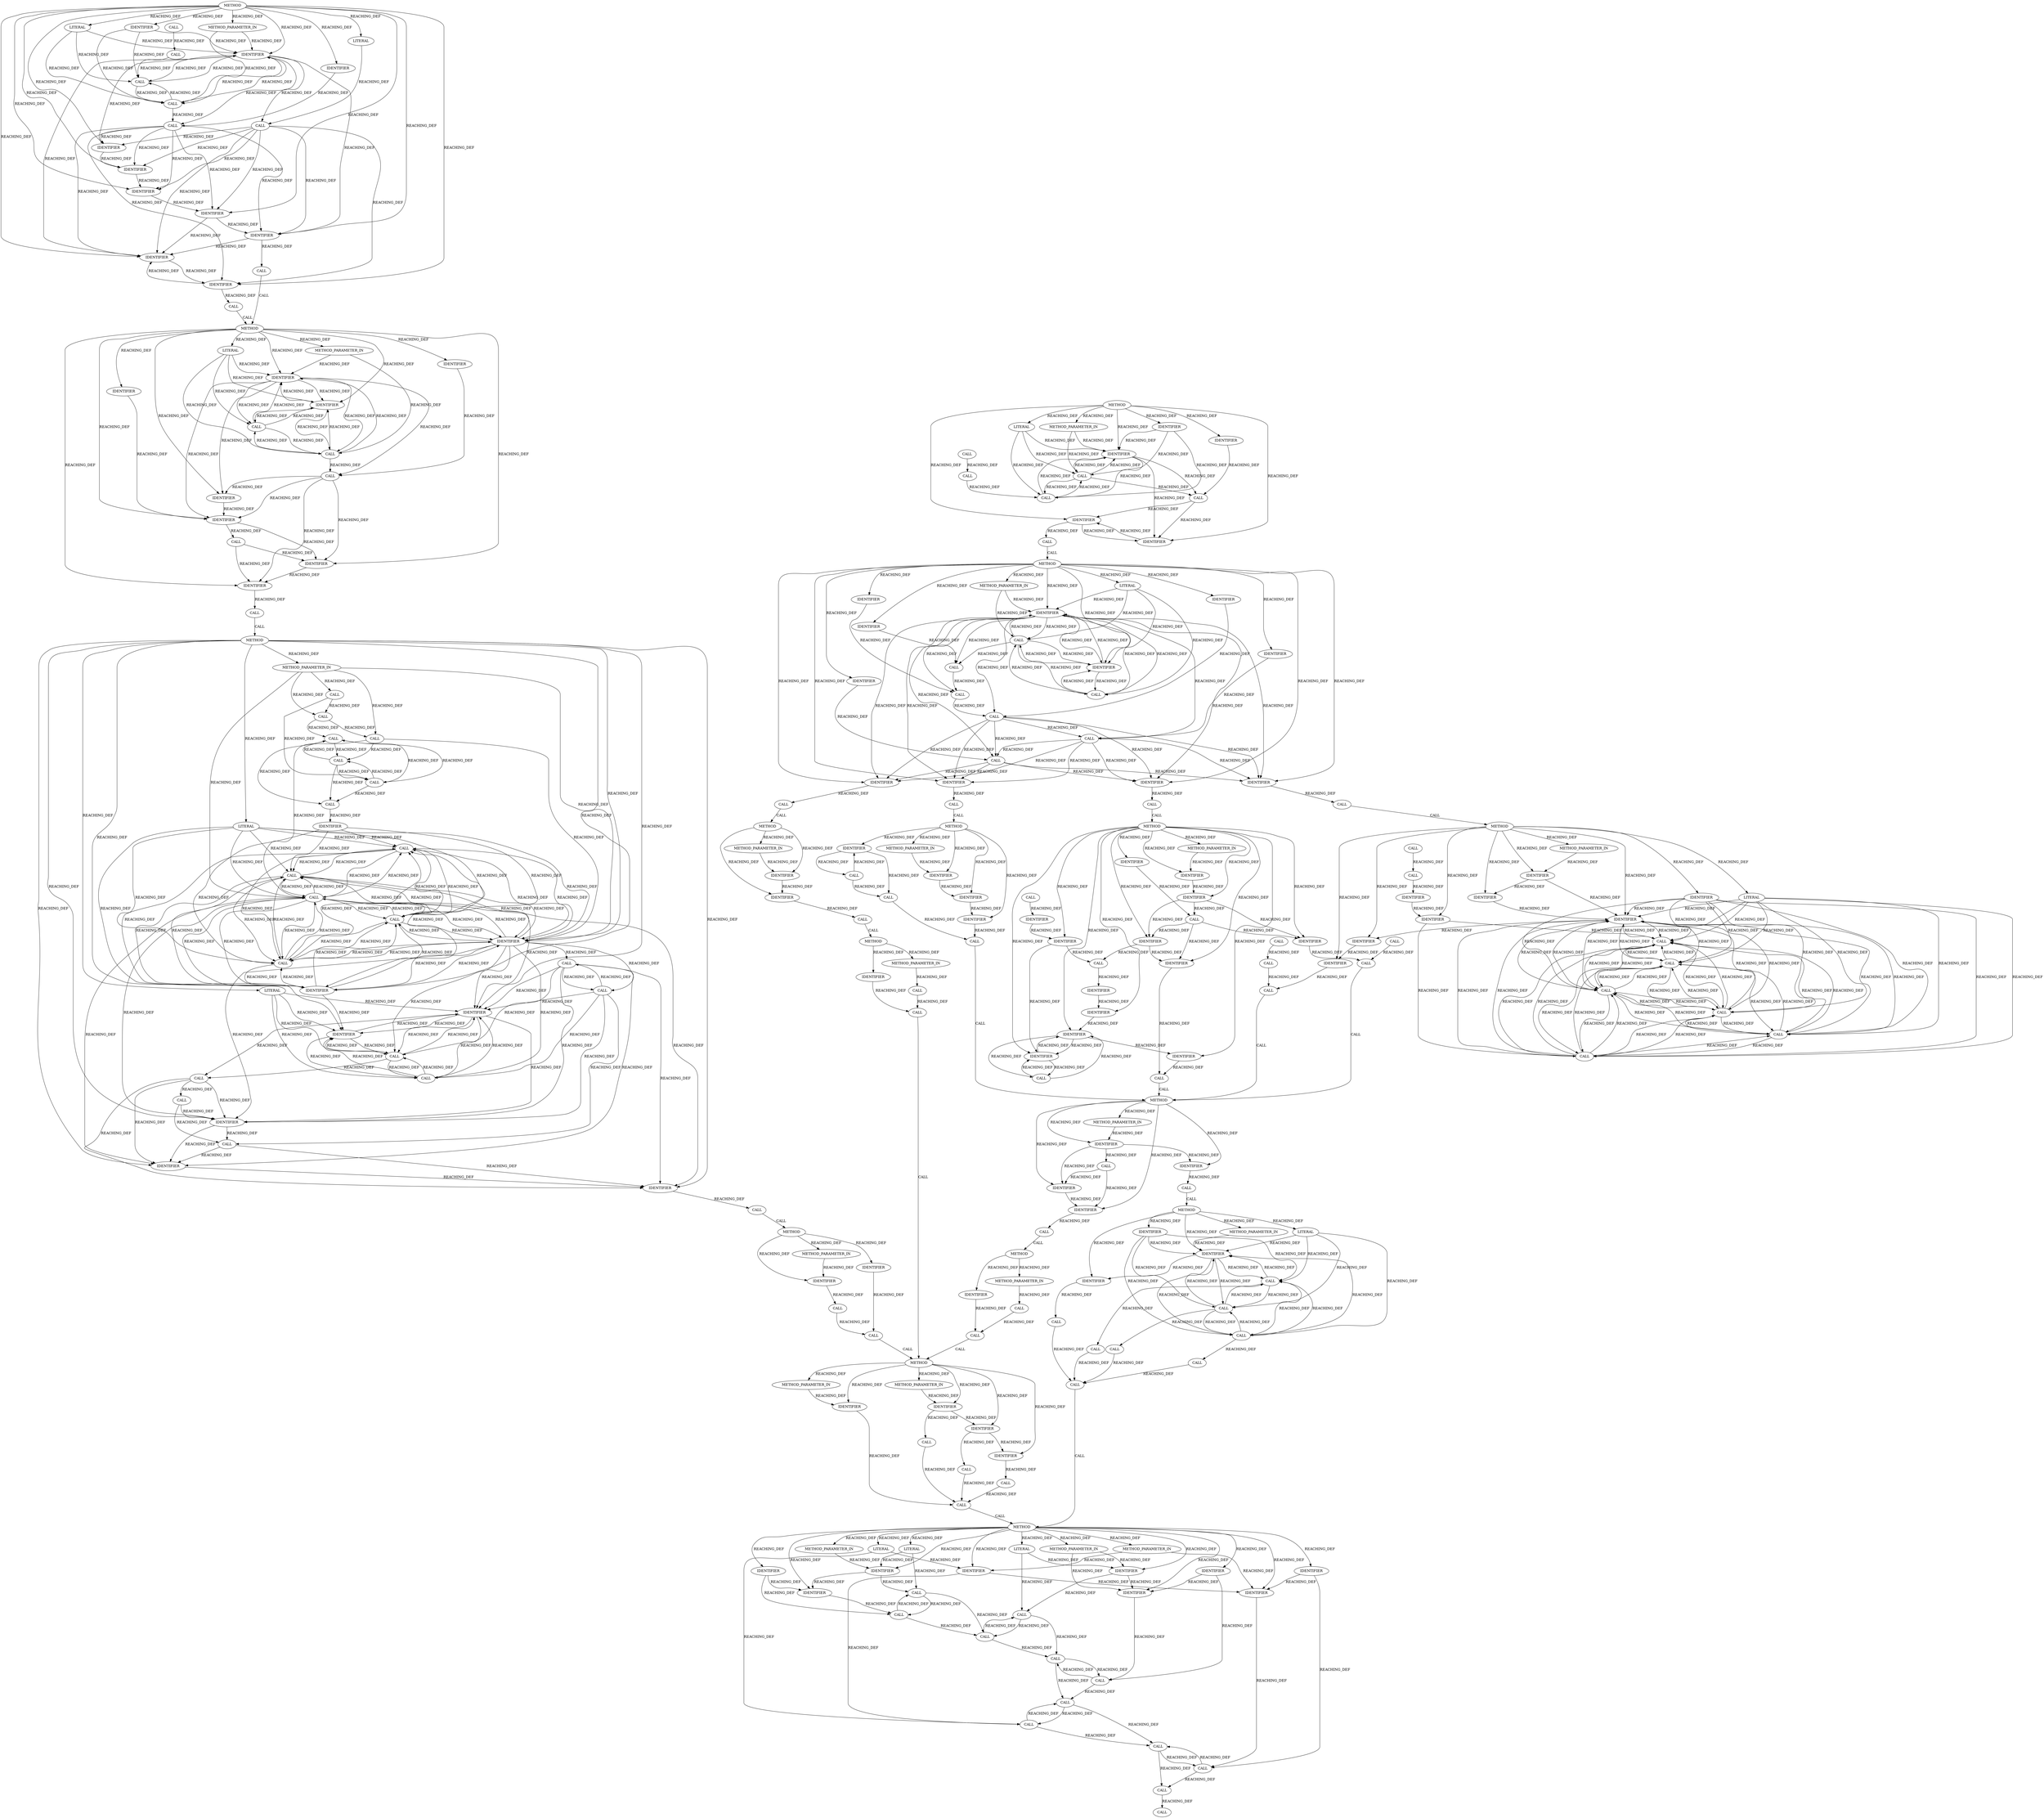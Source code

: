 strict digraph "" {
	node [label="\N"];
	5461	[ARGUMENT_INDEX=1,
		CODE=lens,
		COLUMN_NUMBER=6,
		LINE_NUMBER=1630,
		NAME=lens,
		ORDER=1,
		TYPE_FULL_NAME="int[]",
		filename="messenger_v2.c",
		label=IDENTIFIER];
	5486	[ARGUMENT_INDEX=5,
		CODE="lens[0]",
		COLUMN_NUMBER=21,
		DISPATCH_TYPE=STATIC_DISPATCH,
		LINE_NUMBER=1640,
		METHOD_FULL_NAME="<operator>.indirectIndexAccess",
		NAME="<operator>.indirectIndexAccess",
		ORDER=5,
		TYPE_FULL_NAME="<empty>",
		filename="messenger_v2.c",
		label=CALL];
	5461 -> 5486	[VARIABLE=lens,
		label=REACHING_DEF];
	5489	[ARGUMENT_INDEX=6,
		CODE="lens[1]",
		COLUMN_NUMBER=30,
		DISPATCH_TYPE=STATIC_DISPATCH,
		LINE_NUMBER=1640,
		METHOD_FULL_NAME="<operator>.indirectIndexAccess",
		NAME="<operator>.indirectIndexAccess",
		ORDER=6,
		TYPE_FULL_NAME="<empty>",
		filename="messenger_v2.c",
		label=CALL];
	5461 -> 5489	[VARIABLE=lens,
		label=REACHING_DEF];
	5492	[ARGUMENT_INDEX=7,
		CODE="lens[2]",
		COLUMN_NUMBER=39,
		DISPATCH_TYPE=STATIC_DISPATCH,
		LINE_NUMBER=1640,
		METHOD_FULL_NAME="<operator>.indirectIndexAccess",
		NAME="<operator>.indirectIndexAccess",
		ORDER=7,
		TYPE_FULL_NAME="<empty>",
		filename="messenger_v2.c",
		label=CALL];
	5461 -> 5492	[VARIABLE=lens,
		label=REACHING_DEF];
	5495	[ARGUMENT_INDEX=8,
		CODE="lens[3]",
		COLUMN_NUMBER=48,
		DISPATCH_TYPE=STATIC_DISPATCH,
		LINE_NUMBER=1640,
		METHOD_FULL_NAME="<operator>.indirectIndexAccess",
		NAME="<operator>.indirectIndexAccess",
		ORDER=8,
		TYPE_FULL_NAME="<empty>",
		filename="messenger_v2.c",
		label=CALL];
	5461 -> 5495	[VARIABLE=lens,
		label=REACHING_DEF];
	5486 -> 5489	[VARIABLE="lens[0]",
		label=REACHING_DEF];
	5486 -> 5492	[VARIABLE="lens[0]",
		label=REACHING_DEF];
	5486 -> 5495	[VARIABLE="lens[0]",
		label=REACHING_DEF];
	5481	[ARGUMENT_INDEX=2,
		CODE=__func__,
		COLUMN_NUMBER=49,
		LINE_NUMBER=1639,
		NAME=__func__,
		ORDER=2,
		TYPE_FULL_NAME=ANY,
		filename="messenger_v2.c",
		label=IDENTIFIER];
	5486 -> 5481	[VARIABLE="lens[0]",
		label=REACHING_DEF];
	5482	[ARGUMENT_INDEX=3,
		CODE=con,
		COLUMN_NUMBER=59,
		LINE_NUMBER=1639,
		NAME=con,
		ORDER=3,
		TYPE_FULL_NAME="ceph_connection*",
		filename="messenger_v2.c",
		label=IDENTIFIER];
	5486 -> 5482	[VARIABLE="lens[0]",
		label=REACHING_DEF];
	5483	[ARGUMENT_INDEX=4,
		CODE="con->out_msg",
		COLUMN_NUMBER=7,
		DISPATCH_TYPE=STATIC_DISPATCH,
		LINE_NUMBER=1640,
		METHOD_FULL_NAME="<operator>.indirectFieldAccess",
		NAME="<operator>.indirectFieldAccess",
		ORDER=4,
		TYPE_FULL_NAME="<empty>",
		filename="messenger_v2.c",
		label=CALL];
	5486 -> 5483	[VARIABLE="lens[0]",
		label=REACHING_DEF];
	5489 -> 5486	[VARIABLE="lens[1]",
		label=REACHING_DEF];
	5489 -> 5492	[VARIABLE="lens[1]",
		label=REACHING_DEF];
	5489 -> 5495	[VARIABLE="lens[1]",
		label=REACHING_DEF];
	5489 -> 5481	[VARIABLE="lens[1]",
		label=REACHING_DEF];
	5489 -> 5482	[VARIABLE="lens[1]",
		label=REACHING_DEF];
	5489 -> 5483	[VARIABLE="lens[1]",
		label=REACHING_DEF];
	5492 -> 5486	[VARIABLE="lens[2]",
		label=REACHING_DEF];
	5492 -> 5489	[VARIABLE="lens[2]",
		label=REACHING_DEF];
	5492 -> 5495	[VARIABLE="lens[2]",
		label=REACHING_DEF];
	5492 -> 5481	[VARIABLE="lens[2]",
		label=REACHING_DEF];
	5492 -> 5482	[VARIABLE="lens[2]",
		label=REACHING_DEF];
	5492 -> 5483	[VARIABLE="lens[2]",
		label=REACHING_DEF];
	5495 -> 5486	[VARIABLE="lens[3]",
		label=REACHING_DEF];
	5495 -> 5489	[VARIABLE="lens[3]",
		label=REACHING_DEF];
	5495 -> 5492	[VARIABLE="lens[3]",
		label=REACHING_DEF];
	5495 -> 5481	[VARIABLE="lens[3]",
		label=REACHING_DEF];
	5495 -> 5482	[VARIABLE="lens[3]",
		label=REACHING_DEF];
	5495 -> 5483	[VARIABLE="lens[3]",
		label=REACHING_DEF];
	10220	[ARGUMENT_INDEX=1,
		CODE="con->state",
		COLUMN_NUMBER=6,
		DISPATCH_TYPE=STATIC_DISPATCH,
		LINE_NUMBER=3154,
		METHOD_FULL_NAME="<operator>.indirectFieldAccess",
		NAME="<operator>.indirectFieldAccess",
		ORDER=1,
		TYPE_FULL_NAME="<empty>",
		filename="messenger_v2.c",
		label=CALL];
	10260	[ARGUMENT_INDEX=1,
		CODE=con,
		COLUMN_NUMBER=36,
		LINE_NUMBER=3166,
		NAME=con,
		ORDER=1,
		TYPE_FULL_NAME="ceph_connection*",
		filename="messenger_v2.c",
		label=IDENTIFIER];
	10220 -> 10260	[VARIABLE="con->state",
		label=REACHING_DEF];
	10275	[ARGUMENT_INDEX=1,
		CODE=con,
		COLUMN_NUMBER=19,
		LINE_NUMBER=3173,
		NAME=con,
		ORDER=1,
		TYPE_FULL_NAME="ceph_connection*",
		filename="messenger_v2.c",
		label=IDENTIFIER];
	10220 -> 10275	[VARIABLE="con->state",
		label=REACHING_DEF];
	10279	[ARGUMENT_INDEX=1,
		CODE=con,
		COLUMN_NUMBER=24,
		LINE_NUMBER=3174,
		NAME=con,
		ORDER=1,
		TYPE_FULL_NAME="ceph_connection*",
		filename="messenger_v2.c",
		label=IDENTIFIER];
	10220 -> 10279	[VARIABLE="con->state",
		label=REACHING_DEF];
	10296	[ARGUMENT_INDEX=1,
		CODE=con,
		COLUMN_NUMBER=26,
		LINE_NUMBER=3181,
		NAME=con,
		ORDER=1,
		TYPE_FULL_NAME="ceph_connection*",
		filename="messenger_v2.c",
		label=IDENTIFIER];
	10220 -> 10296	[VARIABLE="con->state",
		label=REACHING_DEF];
	10323	[ARGUMENT_INDEX=1,
		CODE=con,
		COLUMN_NUMBER=27,
		LINE_NUMBER=3190,
		NAME=con,
		ORDER=1,
		TYPE_FULL_NAME="ceph_connection*",
		filename="messenger_v2.c",
		label=IDENTIFIER];
	10220 -> 10323	[VARIABLE="con->state",
		label=REACHING_DEF];
	10362	[ARGUMENT_INDEX=1,
		CODE=con,
		COLUMN_NUMBER=23,
		LINE_NUMBER=3200,
		NAME=con,
		ORDER=1,
		TYPE_FULL_NAME="ceph_connection*",
		filename="messenger_v2.c",
		label=IDENTIFIER];
	10220 -> 10362	[VARIABLE="con->state",
		label=REACHING_DEF];
	10372	[ARGUMENT_INDEX=1,
		CODE=con,
		COLUMN_NUMBER=27,
		LINE_NUMBER=3204,
		NAME=con,
		ORDER=1,
		TYPE_FULL_NAME="ceph_connection*",
		filename="messenger_v2.c",
		label=IDENTIFIER];
	10220 -> 10372	[VARIABLE="con->state",
		label=REACHING_DEF];
	10260 -> 10275	[VARIABLE=con,
		label=REACHING_DEF];
	10275 -> 10279	[VARIABLE=con,
		label=REACHING_DEF];
	10279 -> 10296	[VARIABLE=con,
		label=REACHING_DEF];
	10296 -> 10323	[VARIABLE=con,
		label=REACHING_DEF];
	10296 -> 10362	[VARIABLE=con,
		label=REACHING_DEF];
	10323 -> 10362	[VARIABLE=con,
		label=REACHING_DEF];
	10322	[ARGUMENT_INDEX=2,
		CODE="populate_out_iter(con)",
		COLUMN_NUMBER=9,
		DISPATCH_TYPE=STATIC_DISPATCH,
		LINE_NUMBER=3190,
		METHOD_FULL_NAME=populate_out_iter,
		NAME=populate_out_iter,
		ORDER=2,
		TYPE_FULL_NAME="<empty>",
		filename="messenger_v2.c",
		label=CALL];
	10323 -> 10322	[VARIABLE=con,
		label=REACHING_DEF];
	10362 -> 10372	[VARIABLE=con,
		label=REACHING_DEF];
	10372 -> 10362	[VARIABLE=con,
		label=REACHING_DEF];
	10371	[ARGUMENT_INDEX=2,
		CODE="populate_out_iter(con)",
		COLUMN_NUMBER=9,
		DISPATCH_TYPE=STATIC_DISPATCH,
		LINE_NUMBER=3204,
		METHOD_FULL_NAME=populate_out_iter,
		NAME=populate_out_iter,
		ORDER=2,
		TYPE_FULL_NAME="<empty>",
		filename="messenger_v2.c",
		label=CALL];
	10372 -> 10371	[VARIABLE=con,
		label=REACHING_DEF];
	10212	[ARGUMENT_INDEX=1,
		CODE="&con->v2.out_iter",
		COLUMN_NUMBER=22,
		DISPATCH_TYPE=STATIC_DISPATCH,
		LINE_NUMBER=3151,
		METHOD_FULL_NAME="<operator>.addressOf",
		NAME="<operator>.addressOf",
		ORDER=1,
		TYPE_FULL_NAME="<empty>",
		filename="messenger_v2.c",
		label=CALL];
	10211	[ARGUMENT_INDEX=5,
		CODE="iov_iter_count(&con->v2.out_iter)",
		COLUMN_NUMBER=7,
		DISPATCH_TYPE=STATIC_DISPATCH,
		LINE_NUMBER=3151,
		METHOD_FULL_NAME=iov_iter_count,
		NAME=iov_iter_count,
		ORDER=5,
		TYPE_FULL_NAME="<empty>",
		filename="messenger_v2.c",
		label=CALL];
	10212 -> 10211	[VARIABLE="&con->v2.out_iter",
		label=REACHING_DEF];
	10207	[ARGUMENT_INDEX=3,
		CODE=con,
		COLUMN_NUMBER=50,
		LINE_NUMBER=3150,
		NAME=con,
		ORDER=3,
		TYPE_FULL_NAME="ceph_connection*",
		filename="messenger_v2.c",
		label=IDENTIFIER];
	10211 -> 10207	[VARIABLE="iov_iter_count(&con->v2.out_iter)",
		label=REACHING_DEF];
	10208	[ARGUMENT_INDEX=4,
		CODE="con->state",
		COLUMN_NUMBER=55,
		DISPATCH_TYPE=STATIC_DISPATCH,
		LINE_NUMBER=3150,
		METHOD_FULL_NAME="<operator>.indirectFieldAccess",
		NAME="<operator>.indirectFieldAccess",
		ORDER=4,
		TYPE_FULL_NAME="<empty>",
		filename="messenger_v2.c",
		label=CALL];
	10211 -> 10208	[VARIABLE="iov_iter_count(&con->v2.out_iter)",
		label=REACHING_DEF];
	9121	[ARGUMENT_INDEX=1,
		CODE=con,
		COLUMN_NUMBER=26,
		LINE_NUMBER=2813,
		NAME=con,
		ORDER=1,
		TYPE_FULL_NAME="ceph_connection*",
		filename="messenger_v2.c",
		label=IDENTIFIER];
	9120	[ARGUMENT_INDEX=-1,
		CODE="__handle_control(con, con->v2.in_kvecs[0].iov_base -
				     CEPH_PREAMBLE_INLINE_LEN)",
		COLUMN_NUMBER=9,
		DISPATCH_TYPE=STATIC_DISPATCH,
		LINE_NUMBER=2813,
		METHOD_FULL_NAME=__handle_control,
		NAME=__handle_control,
		ORDER=1,
		TYPE_FULL_NAME="<empty>",
		filename="messenger_v2.c",
		label=CALL];
	9121 -> 9120	[VARIABLE=con,
		label=REACHING_DEF];
	8708	[AST_PARENT_FULL_NAME="messenger_v2.c:<global>",
		AST_PARENT_TYPE=TYPE_DECL,
		CODE="static int __handle_control(struct ceph_connection *con, void *p)
{
	void *end = p + con->v2.in_desc.fd_lens[0];
	struct ceph_msg *\
msg;
	int ret;

	if (con->v2.in_desc.fd_tag != FRAME_TAG_MESSAGE)
		return process_control(con, p, end);

	ret = process_message_\
header(con, p, end);
	if (ret < 0)
		return ret;
	if (ret == 0) {
		prepare_skip_message(con);
		return 0;
	}

	msg = con->in_msg;  /* \
set in process_message_header() */
	if (front_len(msg)) {
		WARN_ON(front_len(msg) > msg->front_alloc_len);
		msg->front.iov_len = \
front_len(msg);
	} else {
		msg->front.iov_len = 0;
	}
	if (middle_len(msg)) {
		WARN_ON(middle_len(msg) > msg->middle->alloc_len);
		\
msg->middle->vec.iov_len = middle_len(msg);
	} else if (msg->middle) {
		msg->middle->vec.iov_len = 0;
	}

	if (!front_len(msg) && !\
middle_len(msg) && !data_len(msg))
		return process_message(con);

	if (con_secure(con))
		return prepare_read_tail_secure(con);

	\
return prepare_read_tail_plain(con);
}",
		COLUMN_NUMBER=1,
		COLUMN_NUMBER_END=31,
		FILENAME="messenger_v2.c",
		FULL_NAME=__handle_control,
		IS_EXTERNAL=false,
		LINE_NUMBER=2698,
		LINE_NUMBER_END=2704,
		NAME=__handle_control,
		ORDER=105,
		SIGNATURE="int __handle_control (ceph_connection*,void*)",
		filename="messenger_v2.c",
		label=METHOD];
	9120 -> 8708	[label=CALL];
	1231	[ARGUMENT_INDEX=1,
		CODE="front_len < 0 || front_len > CEPH_MSG_MAX_FRONT_LEN",
		COLUMN_NUMBER=9,
		DISPATCH_TYPE=STATIC_DISPATCH,
		LINE_NUMBER=413,
		METHOD_FULL_NAME="<operator>.logicalOr",
		NAME="<operator>.logicalOr",
		ORDER=1,
		TYPE_FULL_NAME="<empty>",
		filename="messenger_v2.c",
		label=CALL];
	1230	[ARGUMENT_INDEX=1,
		CODE="front_len < 0 || front_len > CEPH_MSG_MAX_FRONT_LEN ||
	       middle_len < 0",
		COLUMN_NUMBER=9,
		DISPATCH_TYPE=STATIC_DISPATCH,
		LINE_NUMBER=413,
		METHOD_FULL_NAME="<operator>.logicalOr",
		NAME="<operator>.logicalOr",
		ORDER=1,
		TYPE_FULL_NAME="<empty>",
		filename="messenger_v2.c",
		label=CALL];
	1231 -> 1230	[VARIABLE="front_len < 0 || front_len > CEPH_MSG_MAX_FRONT_LEN",
		label=REACHING_DEF];
	1238	[ARGUMENT_INDEX=2,
		CODE="middle_len < 0",
		COLUMN_NUMBER=9,
		DISPATCH_TYPE=STATIC_DISPATCH,
		LINE_NUMBER=414,
		METHOD_FULL_NAME="<operator>.lessThan",
		NAME="<operator>.lessThan",
		ORDER=2,
		TYPE_FULL_NAME="<empty>",
		filename="messenger_v2.c",
		label=CALL];
	1231 -> 1238	[VARIABLE="front_len < 0 || front_len > CEPH_MSG_MAX_FRONT_LEN",
		label=REACHING_DEF];
	1229	[ARGUMENT_INDEX=1,
		CODE="front_len < 0 || front_len > CEPH_MSG_MAX_FRONT_LEN ||
	       middle_len < 0 || middle_len > CEPH_MSG_MAX_MIDDLE_LEN",
		COLUMN_NUMBER=9,
		DISPATCH_TYPE=STATIC_DISPATCH,
		LINE_NUMBER=413,
		METHOD_FULL_NAME="<operator>.logicalOr",
		NAME="<operator>.logicalOr",
		ORDER=1,
		TYPE_FULL_NAME="<empty>",
		filename="messenger_v2.c",
		label=CALL];
	1230 -> 1229	[VARIABLE="front_len < 0 || front_len > CEPH_MSG_MAX_FRONT_LEN ||
	       middle_len < 0",
		label=REACHING_DEF];
	1241	[ARGUMENT_INDEX=2,
		CODE="middle_len > CEPH_MSG_MAX_MIDDLE_LEN",
		COLUMN_NUMBER=27,
		DISPATCH_TYPE=STATIC_DISPATCH,
		LINE_NUMBER=414,
		METHOD_FULL_NAME="<operator>.greaterThan",
		NAME="<operator>.greaterThan",
		ORDER=2,
		TYPE_FULL_NAME="<empty>",
		filename="messenger_v2.c",
		label=CALL];
	1230 -> 1241	[VARIABLE="front_len < 0 || front_len > CEPH_MSG_MAX_FRONT_LEN ||
	       middle_len < 0",
		label=REACHING_DEF];
	1238 -> 1231	[VARIABLE="middle_len < 0",
		label=REACHING_DEF];
	1238 -> 1230	[VARIABLE="middle_len < 0",
		label=REACHING_DEF];
	6417	[CODE="struct ceph_connection *con",
		COLUMN_NUMBER=37,
		EVALUATION_STRATEGY=BY_VALUE,
		INDEX=1,
		IS_VARIADIC=false,
		LINE_NUMBER=1884,
		NAME=con,
		ORDER=1,
		TYPE_FULL_NAME="ceph_connection*",
		filename="messenger_v2.c",
		label=METHOD_PARAMETER_IN];
	6425	[ARGUMENT_INDEX=1,
		CODE="con->in_msg",
		COLUMN_NUMBER=29,
		DISPATCH_TYPE=STATIC_DISPATCH,
		LINE_NUMBER=1890,
		METHOD_FULL_NAME="<operator>.indirectFieldAccess",
		NAME="<operator>.indirectFieldAccess",
		ORDER=1,
		TYPE_FULL_NAME="<empty>",
		filename="messenger_v2.c",
		label=CALL];
	6417 -> 6425	[VARIABLE=con,
		label=REACHING_DEF];
	6424	[ARGUMENT_INDEX=2,
		CODE="tail_onwire_len(con->in_msg, true)",
		COLUMN_NUMBER=13,
		DISPATCH_TYPE=STATIC_DISPATCH,
		LINE_NUMBER=1890,
		METHOD_FULL_NAME=tail_onwire_len,
		NAME=tail_onwire_len,
		ORDER=2,
		TYPE_FULL_NAME="<empty>",
		filename="messenger_v2.c",
		label=CALL];
	6425 -> 6424	[VARIABLE="con->in_msg",
		label=REACHING_DEF];
	9396	[ARGUMENT_INDEX=1,
		CODE=con,
		COLUMN_NUMBER=26,
		LINE_NUMBER=2902,
		NAME=con,
		ORDER=1,
		TYPE_FULL_NAME="ceph_connection*",
		filename="messenger_v2.c",
		label=IDENTIFIER];
	9395	[ARGUMENT_INDEX=2,
		CODE="handle_epilogue(con)",
		COLUMN_NUMBER=10,
		DISPATCH_TYPE=STATIC_DISPATCH,
		LINE_NUMBER=2902,
		METHOD_FULL_NAME=handle_epilogue,
		NAME=handle_epilogue,
		ORDER=2,
		TYPE_FULL_NAME="<empty>",
		filename="messenger_v2.c",
		label=CALL];
	9396 -> 9395	[VARIABLE=con,
		label=REACHING_DEF];
	9135	[AST_PARENT_FULL_NAME="messenger_v2.c:<global>",
		AST_PARENT_TYPE=TYPE_DECL,
		CODE="static int handle_epilogue(struct ceph_connection *con)
{
	u32 front_crc, middle_crc, data_crc;
	int ret;

	if (con_secure(con)) {
		\
ret = decrypt_tail(con);
		if (ret) {
			if (ret == -EBADMSG)
				con->error_msg = \"integrity error, bad epilogue auth tag\";
			\
return ret;
		}

		/* just late_status */
		ret = decode_epilogue(con->v2.in_buf, NULL, NULL, NULL);
		if (ret) {
			con->error_\
msg = \"protocol error, bad epilogue\";
			return ret;
		}
	} else {
		ret = decode_epilogue(con->v2.in_buf, &front_crc,
				      &\
middle_crc, &data_crc);
		if (ret) {
			con->error_msg = \"protocol error, bad epilogue\";
			return ret;
		}

		ret = verify_epilogue_\
crcs(con, front_crc, middle_crc,
					   data_crc);
		if (ret) {
			con->error_msg = \"integrity error, bad crc\";
			return ret;
		}
	}

	\
return process_message(con);
}",
		COLUMN_NUMBER=1,
		COLUMN_NUMBER_END=1,
		FILENAME="messenger_v2.c",
		FULL_NAME=handle_epilogue,
		IS_EXTERNAL=false,
		LINE_NUMBER=2817,
		LINE_NUMBER_END=2853,
		NAME=handle_epilogue,
		ORDER=109,
		SIGNATURE="int handle_epilogue (ceph_connection*)",
		filename="messenger_v2.c",
		label=METHOD];
	9395 -> 9135	[label=CALL];
	9475	[ARGUMENT_INDEX=1,
		CODE="\"%s con %p state %d need %zu\\n\"",
		COLUMN_NUMBER=7,
		LINE_NUMBER=2932,
		ORDER=1,
		TYPE_FULL_NAME=char,
		filename="messenger_v2.c",
		label=LITERAL];
	9477	[ARGUMENT_INDEX=3,
		CODE=con,
		COLUMN_NUMBER=50,
		LINE_NUMBER=2932,
		NAME=con,
		ORDER=3,
		TYPE_FULL_NAME="ceph_connection*",
		filename="messenger_v2.c",
		label=IDENTIFIER];
	9475 -> 9477	[VARIABLE="\"%s con %p state %d need %zu\\n\"",
		label=REACHING_DEF];
	9478	[ARGUMENT_INDEX=4,
		CODE="con->state",
		COLUMN_NUMBER=55,
		DISPATCH_TYPE=STATIC_DISPATCH,
		LINE_NUMBER=2932,
		METHOD_FULL_NAME="<operator>.indirectFieldAccess",
		NAME="<operator>.indirectFieldAccess",
		ORDER=4,
		TYPE_FULL_NAME="<empty>",
		filename="messenger_v2.c",
		label=CALL];
	9475 -> 9478	[VARIABLE="\"%s con %p state %d need %zu\\n\"",
		label=REACHING_DEF];
	9481	[ARGUMENT_INDEX=5,
		CODE="iov_iter_count(&con->v2.in_iter)",
		COLUMN_NUMBER=7,
		DISPATCH_TYPE=STATIC_DISPATCH,
		LINE_NUMBER=2933,
		METHOD_FULL_NAME=iov_iter_count,
		NAME=iov_iter_count,
		ORDER=5,
		TYPE_FULL_NAME="<empty>",
		filename="messenger_v2.c",
		label=CALL];
	9475 -> 9481	[VARIABLE="\"%s con %p state %d need %zu\\n\"",
		label=REACHING_DEF];
	9477 -> 9478	[VARIABLE=con,
		label=REACHING_DEF];
	9477 -> 9481	[VARIABLE=con,
		label=REACHING_DEF];
	9490	[ARGUMENT_INDEX=1,
		CODE="con->state",
		COLUMN_NUMBER=6,
		DISPATCH_TYPE=STATIC_DISPATCH,
		LINE_NUMBER=2935,
		METHOD_FULL_NAME="<operator>.indirectFieldAccess",
		NAME="<operator>.indirectFieldAccess",
		ORDER=1,
		TYPE_FULL_NAME="<empty>",
		filename="messenger_v2.c",
		label=CALL];
	9477 -> 9490	[VARIABLE=con,
		label=REACHING_DEF];
	9517	[ARGUMENT_INDEX=1,
		CODE=con,
		COLUMN_NUMBER=23,
		LINE_NUMBER=2947,
		NAME=con,
		ORDER=1,
		TYPE_FULL_NAME="ceph_connection*",
		filename="messenger_v2.c",
		label=IDENTIFIER];
	9477 -> 9517	[VARIABLE=con,
		label=REACHING_DEF];
	9478 -> 9477	[VARIABLE="con->state",
		label=REACHING_DEF];
	9478 -> 9481	[VARIABLE="con->state",
		label=REACHING_DEF];
	9478 -> 9490	[VARIABLE="con->state",
		label=REACHING_DEF];
	9481 -> 9477	[VARIABLE="iov_iter_count(&con->v2.in_iter)",
		label=REACHING_DEF];
	9481 -> 9478	[VARIABLE="iov_iter_count(&con->v2.in_iter)",
		label=REACHING_DEF];
	10113	[ARGUMENT_INDEX=1,
		CODE=con,
		COLUMN_NUMBER=24,
		LINE_NUMBER=3116,
		NAME=con,
		ORDER=1,
		TYPE_FULL_NAME="ceph_connection*",
		filename="messenger_v2.c",
		label=IDENTIFIER];
	10117	[ARGUMENT_INDEX=1,
		CODE=con,
		COLUMN_NUMBER=25,
		LINE_NUMBER=3117,
		NAME=con,
		ORDER=1,
		TYPE_FULL_NAME="ceph_connection*",
		filename="messenger_v2.c",
		label=IDENTIFIER];
	10113 -> 10117	[VARIABLE=con,
		label=REACHING_DEF];
	10116	[ARGUMENT_INDEX=2,
		CODE="prepare_message(con)",
		COLUMN_NUMBER=9,
		DISPATCH_TYPE=STATIC_DISPATCH,
		LINE_NUMBER=3117,
		METHOD_FULL_NAME=prepare_message,
		NAME=prepare_message,
		ORDER=2,
		TYPE_FULL_NAME="<empty>",
		filename="messenger_v2.c",
		label=CALL];
	10117 -> 10116	[VARIABLE=con,
		label=REACHING_DEF];
	10108	[ARGUMENT_INDEX=1,
		CODE="con->out_queue",
		COLUMN_NUMBER=26,
		DISPATCH_TYPE=STATIC_DISPATCH,
		LINE_NUMBER=3115,
		METHOD_FULL_NAME="<operator>.indirectFieldAccess",
		NAME="<operator>.indirectFieldAccess",
		ORDER=1,
		TYPE_FULL_NAME="<empty>",
		filename="messenger_v2.c",
		label=CALL];
	10108 -> 10113	[VARIABLE="con->out_queue",
		label=REACHING_DEF];
	10108 -> 10117	[VARIABLE="con->out_queue",
		label=REACHING_DEF];
	9964	[ARGUMENT_INDEX=2,
		CODE=__func__,
		COLUMN_NUMBER=44,
		LINE_NUMBER=3072,
		NAME=__func__,
		ORDER=2,
		TYPE_FULL_NAME=ANY,
		filename="messenger_v2.c",
		label=IDENTIFIER];
	9965	[ARGUMENT_INDEX=3,
		CODE=con,
		COLUMN_NUMBER=54,
		LINE_NUMBER=3072,
		NAME=con,
		ORDER=3,
		TYPE_FULL_NAME="ceph_connection*",
		filename="messenger_v2.c",
		label=IDENTIFIER];
	9964 -> 9965	[VARIABLE=__func__,
		label=REACHING_DEF];
	9966	[ARGUMENT_INDEX=4,
		CODE="con->state",
		COLUMN_NUMBER=59,
		DISPATCH_TYPE=STATIC_DISPATCH,
		LINE_NUMBER=3072,
		METHOD_FULL_NAME="<operator>.indirectFieldAccess",
		NAME="<operator>.indirectFieldAccess",
		ORDER=4,
		TYPE_FULL_NAME="<empty>",
		filename="messenger_v2.c",
		label=CALL];
	9964 -> 9966	[VARIABLE=__func__,
		label=REACHING_DEF];
	9969	[ARGUMENT_INDEX=5,
		CODE="con->v2.out_state",
		COLUMN_NUMBER=7,
		DISPATCH_TYPE=STATIC_DISPATCH,
		LINE_NUMBER=3073,
		METHOD_FULL_NAME="<operator>.fieldAccess",
		NAME="<operator>.fieldAccess",
		ORDER=5,
		TYPE_FULL_NAME="<empty>",
		filename="messenger_v2.c",
		label=CALL];
	9964 -> 9969	[VARIABLE=__func__,
		label=REACHING_DEF];
	9965 -> 9964	[VARIABLE=con,
		label=REACHING_DEF];
	9965 -> 9966	[VARIABLE=con,
		label=REACHING_DEF];
	9965 -> 9969	[VARIABLE=con,
		label=REACHING_DEF];
	10056	[ARGUMENT_INDEX=1,
		CODE=con,
		COLUMN_NUMBER=18,
		LINE_NUMBER=3099,
		NAME=con,
		ORDER=1,
		TYPE_FULL_NAME="ceph_connection*",
		filename="messenger_v2.c",
		label=IDENTIFIER];
	9965 -> 10056	[VARIABLE=con,
		label=REACHING_DEF];
	10087	[ARGUMENT_INDEX=1,
		CODE=con,
		COLUMN_NUMBER=35,
		LINE_NUMBER=3109,
		NAME=con,
		ORDER=1,
		TYPE_FULL_NAME="ceph_connection*",
		filename="messenger_v2.c",
		label=IDENTIFIER];
	9965 -> 10087	[VARIABLE=con,
		label=REACHING_DEF];
	9984	[ARGUMENT_INDEX=1,
		CODE="con->state",
		COLUMN_NUMBER=6,
		DISPATCH_TYPE=STATIC_DISPATCH,
		LINE_NUMBER=3076,
		METHOD_FULL_NAME="<operator>.indirectFieldAccess",
		NAME="<operator>.indirectFieldAccess",
		ORDER=1,
		TYPE_FULL_NAME="<empty>",
		filename="messenger_v2.c",
		label=CALL];
	9965 -> 9984	[VARIABLE=con,
		label=REACHING_DEF];
	9966 -> 9964	[VARIABLE="con->state",
		label=REACHING_DEF];
	9966 -> 9965	[VARIABLE="con->state",
		label=REACHING_DEF];
	9966 -> 9969	[VARIABLE="con->state",
		label=REACHING_DEF];
	9966 -> 9984	[VARIABLE="con->state",
		label=REACHING_DEF];
	9969 -> 9964	[VARIABLE="con->v2.out_state",
		label=REACHING_DEF];
	9969 -> 9965	[VARIABLE="con->v2.out_state",
		label=REACHING_DEF];
	9969 -> 9966	[VARIABLE="con->v2.out_state",
		label=REACHING_DEF];
	9958	[AST_PARENT_FULL_NAME="messenger_v2.c:<global>",
		AST_PARENT_TYPE=TYPE_DECL,
		CODE="static int populate_out_iter(struct ceph_connection *con)
{
	int ret;

	dout(\"%s con %p state %d out_state %d\\n\", __func__, con, \
con->state,
	     con->v2.out_state);
	WARN_ON(iov_iter_count(&con->v2.out_iter));

	if (con->state != CEPH_CON_S_OPEN) {
		WARN_\
ON(con->state < CEPH_CON_S_V2_BANNER_PREFIX ||
			con->state > CEPH_CON_S_V2_SESSION_RECONNECT);
		goto nothing_pending;
	}

	switch (\
con->v2.out_state) {
	case OUT_S_QUEUE_DATA:
		WARN_ON(!con->out_msg);
		queue_data(con);
		goto populated;
	case OUT_S_QUEUE_DATA_\
CONT:
		WARN_ON(!con->out_msg);
		queue_data_cont(con);
		goto populated;
	case OUT_S_QUEUE_ENC_PAGE:
		queue_enc_page(con);
		goto \
populated;
	case OUT_S_QUEUE_ZEROS:
		WARN_ON(con->out_msg);  /* revoked */
		queue_zeros(con);
		goto populated;
	case OUT_S_FINISH_\
MESSAGE:
		finish_message(con);
		break;
	case OUT_S_GET_NEXT:
		break;
	default:
		WARN(1, \"bad out_state %d\", con->v2.out_state);
		\
return -EINVAL;
	}

	WARN_ON(con->v2.out_state != OUT_S_GET_NEXT);
	if (cep...",
		COLUMN_NUMBER=1,
		COLUMN_NUMBER_END=6,
		FILENAME="messenger_v2.c",
		FULL_NAME=populate_out_iter,
		IS_EXTERNAL=false,
		LINE_NUMBER=3068,
		LINE_NUMBER_END=3083,
		NAME=populate_out_iter,
		ORDER=118,
		SIGNATURE="int populate_out_iter (ceph_connection*)",
		filename="messenger_v2.c",
		label=METHOD];
	10371 -> 9958	[label=CALL];
	1228	[ARGUMENT_INDEX=1,
		CODE="front_len < 0 || front_len > CEPH_MSG_MAX_FRONT_LEN ||
	       middle_len < 0 || middle_len > CEPH_MSG_MAX_MIDDLE_LEN ||
	       \
data_len < 0",
		COLUMN_NUMBER=9,
		DISPATCH_TYPE=STATIC_DISPATCH,
		LINE_NUMBER=413,
		METHOD_FULL_NAME="<operator>.logicalOr",
		NAME="<operator>.logicalOr",
		ORDER=1,
		TYPE_FULL_NAME="<empty>",
		filename="messenger_v2.c",
		label=CALL];
	1227	[ARGUMENT_INDEX=1,
		CODE="front_len < 0 || front_len > CEPH_MSG_MAX_FRONT_LEN ||
	       middle_len < 0 || middle_len > CEPH_MSG_MAX_MIDDLE_LEN ||
	       \
data_len < 0 || data_len > CEPH_MSG_MAX_DATA_LEN",
		COLUMN_NUMBER=9,
		DISPATCH_TYPE=STATIC_DISPATCH,
		LINE_NUMBER=413,
		METHOD_FULL_NAME="<operator>.logicalOr",
		NAME="<operator>.logicalOr",
		ORDER=1,
		TYPE_FULL_NAME="<empty>",
		filename="messenger_v2.c",
		label=CALL];
	1228 -> 1227	[VARIABLE="front_len < 0 || front_len > CEPH_MSG_MAX_FRONT_LEN ||
	       middle_len < 0 || middle_len > CEPH_MSG_MAX_MIDDLE_LEN ||
	       \
data_len < 0",
		label=REACHING_DEF];
	1247	[ARGUMENT_INDEX=2,
		CODE="data_len > CEPH_MSG_MAX_DATA_LEN",
		COLUMN_NUMBER=25,
		DISPATCH_TYPE=STATIC_DISPATCH,
		LINE_NUMBER=415,
		METHOD_FULL_NAME="<operator>.greaterThan",
		NAME="<operator>.greaterThan",
		ORDER=2,
		TYPE_FULL_NAME="<empty>",
		filename="messenger_v2.c",
		label=CALL];
	1228 -> 1247	[VARIABLE="front_len < 0 || front_len > CEPH_MSG_MAX_FRONT_LEN ||
	       middle_len < 0 || middle_len > CEPH_MSG_MAX_MIDDLE_LEN ||
	       \
data_len < 0",
		label=REACHING_DEF];
	1226	[ARGUMENT_INDEX=-1,
		CODE="BUG_ON(front_len < 0 || front_len > CEPH_MSG_MAX_FRONT_LEN ||
	       middle_len < 0 || middle_len > CEPH_MSG_MAX_MIDDLE_LEN ||
	       \
data_len < 0 || data_len > CEPH_MSG_MAX_DATA_LEN)",
		COLUMN_NUMBER=2,
		DISPATCH_TYPE=STATIC_DISPATCH,
		LINE_NUMBER=413,
		METHOD_FULL_NAME=BUG_ON,
		NAME=BUG_ON,
		ORDER=1,
		TYPE_FULL_NAME="<empty>",
		filename="messenger_v2.c",
		label=CALL];
	1227 -> 1226	[VARIABLE="front_len < 0 || front_len > CEPH_MSG_MAX_FRONT_LEN ||
	       middle_len < 0 || middle_len > CEPH_MSG_MAX_MIDDLE_LEN ||
	       \
data_len < 0 || data_len > CEPH_MSG_MAX_DATA_LEN",
		label=REACHING_DEF];
	1247 -> 1228	[VARIABLE="data_len > CEPH_MSG_MAX_DATA_LEN",
		label=REACHING_DEF];
	1247 -> 1227	[VARIABLE="data_len > CEPH_MSG_MAX_DATA_LEN",
		label=REACHING_DEF];
	9299	[ARGUMENT_INDEX=2,
		CODE=CEPH_CON_S_V2_BANNER_PAYLOAD,
		COLUMN_NUMBER=27,
		LINE_NUMBER=2875,
		NAME=CEPH_CON_S_V2_BANNER_PAYLOAD,
		ORDER=2,
		TYPE_FULL_NAME=ANY,
		filename="messenger_v2.c",
		label=IDENTIFIER];
	9296	[ARGUMENT_INDEX=1,
		CODE="con->state",
		COLUMN_NUMBER=13,
		DISPATCH_TYPE=STATIC_DISPATCH,
		LINE_NUMBER=2875,
		METHOD_FULL_NAME="<operator>.indirectFieldAccess",
		NAME="<operator>.indirectFieldAccess",
		ORDER=1,
		TYPE_FULL_NAME="<empty>",
		filename="messenger_v2.c",
		label=CALL];
	9299 -> 9296	[VARIABLE=CEPH_CON_S_V2_BANNER_PAYLOAD,
		label=REACHING_DEF];
	9311	[ARGUMENT_INDEX=1,
		CODE="con->state",
		COLUMN_NUMBER=14,
		DISPATCH_TYPE=STATIC_DISPATCH,
		LINE_NUMBER=2877,
		METHOD_FULL_NAME="<operator>.indirectFieldAccess",
		NAME="<operator>.indirectFieldAccess",
		ORDER=1,
		TYPE_FULL_NAME="<empty>",
		filename="messenger_v2.c",
		label=CALL];
	9296 -> 9311	[VARIABLE="con->state",
		label=REACHING_DEF];
	5470	[ARGUMENT_INDEX=1,
		CODE="con->out_msg",
		COLUMN_NUMBER=14,
		DISPATCH_TYPE=STATIC_DISPATCH,
		LINE_NUMBER=1633,
		METHOD_FULL_NAME="<operator>.indirectFieldAccess",
		NAME="<operator>.indirectFieldAccess",
		ORDER=1,
		TYPE_FULL_NAME="<empty>",
		filename="messenger_v2.c",
		label=CALL];
	5469	[ARGUMENT_INDEX=3,
		CODE="middle_len(con->out_msg)",
		COLUMN_NUMBER=3,
		DISPATCH_TYPE=STATIC_DISPATCH,
		LINE_NUMBER=1633,
		METHOD_FULL_NAME=middle_len,
		NAME=middle_len,
		ORDER=3,
		TYPE_FULL_NAME="<empty>",
		filename="messenger_v2.c",
		label=CALL];
	5470 -> 5469	[VARIABLE="con->out_msg",
		label=REACHING_DEF];
	5474	[ARGUMENT_INDEX=1,
		CODE="con->out_msg",
		COLUMN_NUMBER=12,
		DISPATCH_TYPE=STATIC_DISPATCH,
		LINE_NUMBER=1634,
		METHOD_FULL_NAME="<operator>.indirectFieldAccess",
		NAME="<operator>.indirectFieldAccess",
		ORDER=1,
		TYPE_FULL_NAME="<empty>",
		filename="messenger_v2.c",
		label=CALL];
	5470 -> 5474	[VARIABLE="con->out_msg",
		label=REACHING_DEF];
	5473	[ARGUMENT_INDEX=4,
		CODE="data_len(con->out_msg)",
		COLUMN_NUMBER=3,
		DISPATCH_TYPE=STATIC_DISPATCH,
		LINE_NUMBER=1634,
		METHOD_FULL_NAME=data_len,
		NAME=data_len,
		ORDER=4,
		TYPE_FULL_NAME="<empty>",
		filename="messenger_v2.c",
		label=CALL];
	5469 -> 5473	[VARIABLE="middle_len(con->out_msg)",
		label=REACHING_DEF];
	5462	[ARGUMENT_INDEX=2,
		CODE="{
		sizeof(struct ceph_msg_header2),
		front_len(con->out_msg),
		middle_len(con->out_msg),
		data_len(con->out_msg)
	}",
		COLUMN_NUMBER=15,
		DISPATCH_TYPE=STATIC_DISPATCH,
		LINE_NUMBER=1630,
		METHOD_FULL_NAME="<operator>.arrayInitializer",
		NAME="<operator>.arrayInitializer",
		ORDER=2,
		TYPE_FULL_NAME="<empty>",
		filename="messenger_v2.c",
		label=CALL];
	5469 -> 5462	[VARIABLE="middle_len(con->out_msg)",
		label=REACHING_DEF];
	5465	[ARGUMENT_INDEX=2,
		CODE="front_len(con->out_msg)",
		COLUMN_NUMBER=3,
		DISPATCH_TYPE=STATIC_DISPATCH,
		LINE_NUMBER=1632,
		METHOD_FULL_NAME=front_len,
		NAME=front_len,
		ORDER=2,
		TYPE_FULL_NAME="<empty>",
		filename="messenger_v2.c",
		label=CALL];
	5469 -> 5465	[VARIABLE="middle_len(con->out_msg)",
		label=REACHING_DEF];
	5474 -> 5482	[VARIABLE="con->out_msg",
		label=REACHING_DEF];
	5474 -> 5483	[VARIABLE="con->out_msg",
		label=REACHING_DEF];
	5474 -> 5473	[VARIABLE="con->out_msg",
		label=REACHING_DEF];
	1287	[AST_PARENT_FULL_NAME="messenger_v2.c:<global>",
		AST_PARENT_TYPE=TYPE_DECL,
		CODE="static int tail_onwire_len(const struct ceph_msg *msg, bool secure)
{
	return __tail_onwire_len(front_len(msg), middle_len(msg),
				 \
data_len(msg), secure);
}",
		COLUMN_NUMBER=1,
		COLUMN_NUMBER_END=1,
		FILENAME="messenger_v2.c",
		FULL_NAME=tail_onwire_len,
		IS_EXTERNAL=false,
		LINE_NUMBER=428,
		LINE_NUMBER_END=432,
		NAME=tail_onwire_len,
		ORDER=30,
		SIGNATURE="int tail_onwire_len (ceph_msg*,bool)",
		filename="messenger_v2.c",
		label=METHOD];
	6424 -> 1287	[label=CALL];
	1294	[ARGUMENT_INDEX=1,
		CODE=msg,
		COLUMN_NUMBER=37,
		LINE_NUMBER=430,
		NAME=msg,
		ORDER=1,
		TYPE_FULL_NAME="ceph_msg*",
		filename="messenger_v2.c",
		label=IDENTIFIER];
	1287 -> 1294	[label=REACHING_DEF];
	1296	[ARGUMENT_INDEX=1,
		CODE=msg,
		COLUMN_NUMBER=54,
		LINE_NUMBER=430,
		NAME=msg,
		ORDER=1,
		TYPE_FULL_NAME="ceph_msg*",
		filename="messenger_v2.c",
		label=IDENTIFIER];
	1287 -> 1296	[label=REACHING_DEF];
	1299	[ARGUMENT_INDEX=4,
		CODE=secure,
		COLUMN_NUMBER=21,
		LINE_NUMBER=431,
		NAME=secure,
		ORDER=4,
		TYPE_FULL_NAME=bool,
		filename="messenger_v2.c",
		label=IDENTIFIER];
	1287 -> 1299	[label=REACHING_DEF];
	1298	[ARGUMENT_INDEX=1,
		CODE=msg,
		COLUMN_NUMBER=15,
		LINE_NUMBER=431,
		NAME=msg,
		ORDER=1,
		TYPE_FULL_NAME="ceph_msg*",
		filename="messenger_v2.c",
		label=IDENTIFIER];
	1287 -> 1298	[label=REACHING_DEF];
	1288	[CODE="const struct ceph_msg *msg",
		COLUMN_NUMBER=28,
		EVALUATION_STRATEGY=BY_VALUE,
		INDEX=1,
		IS_VARIADIC=false,
		LINE_NUMBER=428,
		NAME=msg,
		ORDER=1,
		TYPE_FULL_NAME="ceph_msg*",
		filename="messenger_v2.c",
		label=METHOD_PARAMETER_IN];
	1287 -> 1288	[label=REACHING_DEF];
	1289	[CODE="bool secure",
		COLUMN_NUMBER=56,
		EVALUATION_STRATEGY=BY_VALUE,
		INDEX=2,
		IS_VARIADIC=false,
		LINE_NUMBER=428,
		NAME=secure,
		ORDER=2,
		TYPE_FULL_NAME=bool,
		filename="messenger_v2.c",
		label=METHOD_PARAMETER_IN];
	1287 -> 1289	[label=REACHING_DEF];
	1293	[ARGUMENT_INDEX=1,
		CODE="front_len(msg)",
		COLUMN_NUMBER=27,
		DISPATCH_TYPE=STATIC_DISPATCH,
		LINE_NUMBER=430,
		METHOD_FULL_NAME=front_len,
		NAME=front_len,
		ORDER=1,
		TYPE_FULL_NAME="<empty>",
		filename="messenger_v2.c",
		label=CALL];
	1294 -> 1293	[VARIABLE=msg,
		label=REACHING_DEF];
	1294 -> 1296	[VARIABLE=msg,
		label=REACHING_DEF];
	1292	[ARGUMENT_INDEX=-1,
		CODE="__tail_onwire_len(front_len(msg), middle_len(msg),
				 data_len(msg), secure)",
		COLUMN_NUMBER=9,
		DISPATCH_TYPE=STATIC_DISPATCH,
		LINE_NUMBER=430,
		METHOD_FULL_NAME=__tail_onwire_len,
		NAME=__tail_onwire_len,
		ORDER=1,
		TYPE_FULL_NAME="<empty>",
		filename="messenger_v2.c",
		label=CALL];
	1293 -> 1292	[VARIABLE="front_len(msg)",
		label=REACHING_DEF];
	1295	[ARGUMENT_INDEX=2,
		CODE="middle_len(msg)",
		COLUMN_NUMBER=43,
		DISPATCH_TYPE=STATIC_DISPATCH,
		LINE_NUMBER=430,
		METHOD_FULL_NAME=middle_len,
		NAME=middle_len,
		ORDER=2,
		TYPE_FULL_NAME="<empty>",
		filename="messenger_v2.c",
		label=CALL];
	1296 -> 1295	[VARIABLE=msg,
		label=REACHING_DEF];
	1296 -> 1298	[VARIABLE=msg,
		label=REACHING_DEF];
	9076	[ARGUMENT_INDEX=2,
		CODE=buf,
		COLUMN_NUMBER=32,
		LINE_NUMBER=2794,
		NAME=buf,
		ORDER=2,
		TYPE_FULL_NAME="void*",
		filename="messenger_v2.c",
		label=IDENTIFIER];
	9074	[ARGUMENT_INDEX=-1,
		CODE="__handle_control(con, buf)",
		COLUMN_NUMBER=10,
		DISPATCH_TYPE=STATIC_DISPATCH,
		LINE_NUMBER=2794,
		METHOD_FULL_NAME=__handle_control,
		NAME=__handle_control,
		ORDER=1,
		TYPE_FULL_NAME="<empty>",
		filename="messenger_v2.c",
		label=CALL];
	9076 -> 9074	[VARIABLE=buf,
		label=REACHING_DEF];
	9074 -> 8708	[label=CALL];
	8940	[ARGUMENT_INDEX=3,
		CODE=con,
		COLUMN_NUMBER=7,
		LINE_NUMBER=2762,
		NAME=con,
		ORDER=3,
		TYPE_FULL_NAME="ceph_connection*",
		filename="messenger_v2.c",
		label=IDENTIFIER];
	8941	[ARGUMENT_INDEX=4,
		CODE="desc->fd_tag",
		COLUMN_NUMBER=12,
		DISPATCH_TYPE=STATIC_DISPATCH,
		LINE_NUMBER=2762,
		METHOD_FULL_NAME="<operator>.indirectFieldAccess",
		NAME="<operator>.indirectFieldAccess",
		ORDER=4,
		TYPE_FULL_NAME="<empty>",
		filename="messenger_v2.c",
		label=CALL];
	8940 -> 8941	[VARIABLE=con,
		label=REACHING_DEF];
	8944	[ARGUMENT_INDEX=5,
		CODE="desc->fd_seg_cnt",
		COLUMN_NUMBER=26,
		DISPATCH_TYPE=STATIC_DISPATCH,
		LINE_NUMBER=2762,
		METHOD_FULL_NAME="<operator>.indirectFieldAccess",
		NAME="<operator>.indirectFieldAccess",
		ORDER=5,
		TYPE_FULL_NAME="<empty>",
		filename="messenger_v2.c",
		label=CALL];
	8940 -> 8944	[VARIABLE=con,
		label=REACHING_DEF];
	8947	[ARGUMENT_INDEX=6,
		CODE="desc->fd_lens[0]",
		COLUMN_NUMBER=44,
		DISPATCH_TYPE=STATIC_DISPATCH,
		LINE_NUMBER=2762,
		METHOD_FULL_NAME="<operator>.indirectIndexAccess",
		NAME="<operator>.indirectIndexAccess",
		ORDER=6,
		TYPE_FULL_NAME="<empty>",
		filename="messenger_v2.c",
		label=CALL];
	8940 -> 8947	[VARIABLE=con,
		label=REACHING_DEF];
	8952	[ARGUMENT_INDEX=7,
		CODE="desc->fd_lens[1]",
		COLUMN_NUMBER=7,
		DISPATCH_TYPE=STATIC_DISPATCH,
		LINE_NUMBER=2763,
		METHOD_FULL_NAME="<operator>.indirectIndexAccess",
		NAME="<operator>.indirectIndexAccess",
		ORDER=7,
		TYPE_FULL_NAME="<empty>",
		filename="messenger_v2.c",
		label=CALL];
	8940 -> 8952	[VARIABLE=con,
		label=REACHING_DEF];
	8957	[ARGUMENT_INDEX=8,
		CODE="desc->fd_lens[2]",
		COLUMN_NUMBER=25,
		DISPATCH_TYPE=STATIC_DISPATCH,
		LINE_NUMBER=2763,
		METHOD_FULL_NAME="<operator>.indirectIndexAccess",
		NAME="<operator>.indirectIndexAccess",
		ORDER=8,
		TYPE_FULL_NAME="<empty>",
		filename="messenger_v2.c",
		label=CALL];
	8940 -> 8957	[VARIABLE=con,
		label=REACHING_DEF];
	8962	[ARGUMENT_INDEX=9,
		CODE="desc->fd_lens[3]",
		COLUMN_NUMBER=43,
		DISPATCH_TYPE=STATIC_DISPATCH,
		LINE_NUMBER=2763,
		METHOD_FULL_NAME="<operator>.indirectIndexAccess",
		NAME="<operator>.indirectIndexAccess",
		ORDER=9,
		TYPE_FULL_NAME="<empty>",
		filename="messenger_v2.c",
		label=CALL];
	8940 -> 8962	[VARIABLE=con,
		label=REACHING_DEF];
	8970	[ARGUMENT_INDEX=1,
		CODE=con,
		COLUMN_NUMBER=18,
		LINE_NUMBER=2765,
		NAME=con,
		ORDER=1,
		TYPE_FULL_NAME="ceph_connection*",
		filename="messenger_v2.c",
		label=IDENTIFIER];
	8940 -> 8970	[VARIABLE=con,
		label=REACHING_DEF];
	8941 -> 8940	[VARIABLE="desc->fd_tag",
		label=REACHING_DEF];
	8941 -> 8944	[VARIABLE="desc->fd_tag",
		label=REACHING_DEF];
	8941 -> 8947	[VARIABLE="desc->fd_tag",
		label=REACHING_DEF];
	8941 -> 8952	[VARIABLE="desc->fd_tag",
		label=REACHING_DEF];
	8941 -> 8957	[VARIABLE="desc->fd_tag",
		label=REACHING_DEF];
	8941 -> 8962	[VARIABLE="desc->fd_tag",
		label=REACHING_DEF];
	8944 -> 8940	[VARIABLE="desc->fd_seg_cnt",
		label=REACHING_DEF];
	8944 -> 8941	[VARIABLE="desc->fd_seg_cnt",
		label=REACHING_DEF];
	8944 -> 8947	[VARIABLE="desc->fd_seg_cnt",
		label=REACHING_DEF];
	8944 -> 8952	[VARIABLE="desc->fd_seg_cnt",
		label=REACHING_DEF];
	8944 -> 8957	[VARIABLE="desc->fd_seg_cnt",
		label=REACHING_DEF];
	8944 -> 8962	[VARIABLE="desc->fd_seg_cnt",
		label=REACHING_DEF];
	8947 -> 8940	[VARIABLE="desc->fd_lens[0]",
		label=REACHING_DEF];
	8947 -> 8941	[VARIABLE="desc->fd_lens[0]",
		label=REACHING_DEF];
	8947 -> 8944	[VARIABLE="desc->fd_lens[0]",
		label=REACHING_DEF];
	8947 -> 8952	[VARIABLE="desc->fd_lens[0]",
		label=REACHING_DEF];
	8947 -> 8957	[VARIABLE="desc->fd_lens[0]",
		label=REACHING_DEF];
	8947 -> 8962	[VARIABLE="desc->fd_lens[0]",
		label=REACHING_DEF];
	8952 -> 8940	[VARIABLE="desc->fd_lens[1]",
		label=REACHING_DEF];
	8952 -> 8941	[VARIABLE="desc->fd_lens[1]",
		label=REACHING_DEF];
	8952 -> 8944	[VARIABLE="desc->fd_lens[1]",
		label=REACHING_DEF];
	8952 -> 8947	[VARIABLE="desc->fd_lens[1]",
		label=REACHING_DEF];
	8952 -> 8957	[VARIABLE="desc->fd_lens[1]",
		label=REACHING_DEF];
	8952 -> 8962	[VARIABLE="desc->fd_lens[1]",
		label=REACHING_DEF];
	8957 -> 8940	[VARIABLE="desc->fd_lens[2]",
		label=REACHING_DEF];
	8957 -> 8941	[VARIABLE="desc->fd_lens[2]",
		label=REACHING_DEF];
	8957 -> 8944	[VARIABLE="desc->fd_lens[2]",
		label=REACHING_DEF];
	8957 -> 8947	[VARIABLE="desc->fd_lens[2]",
		label=REACHING_DEF];
	8957 -> 8952	[VARIABLE="desc->fd_lens[2]",
		label=REACHING_DEF];
	8957 -> 8962	[VARIABLE="desc->fd_lens[2]",
		label=REACHING_DEF];
	8962 -> 8940	[VARIABLE="desc->fd_lens[3]",
		label=REACHING_DEF];
	8962 -> 8941	[VARIABLE="desc->fd_lens[3]",
		label=REACHING_DEF];
	8962 -> 8944	[VARIABLE="desc->fd_lens[3]",
		label=REACHING_DEF];
	8962 -> 8947	[VARIABLE="desc->fd_lens[3]",
		label=REACHING_DEF];
	8962 -> 8952	[VARIABLE="desc->fd_lens[3]",
		label=REACHING_DEF];
	8962 -> 8957	[VARIABLE="desc->fd_lens[3]",
		label=REACHING_DEF];
	8989	[ARGUMENT_INDEX=1,
		CODE=con,
		COLUMN_NUMBER=26,
		LINE_NUMBER=2771,
		NAME=con,
		ORDER=1,
		TYPE_FULL_NAME="ceph_connection*",
		filename="messenger_v2.c",
		label=IDENTIFIER];
	8970 -> 8989	[VARIABLE=con,
		label=REACHING_DEF];
	9144	[ARGUMENT_INDEX=1,
		CODE=con,
		COLUMN_NUMBER=17,
		LINE_NUMBER=2822,
		NAME=con,
		ORDER=1,
		TYPE_FULL_NAME="ceph_connection*",
		filename="messenger_v2.c",
		label=IDENTIFIER];
	9149	[ARGUMENT_INDEX=1,
		CODE=con,
		COLUMN_NUMBER=22,
		LINE_NUMBER=2823,
		NAME=con,
		ORDER=1,
		TYPE_FULL_NAME="ceph_connection*",
		filename="messenger_v2.c",
		label=IDENTIFIER];
	9144 -> 9149	[VARIABLE=con,
		label=REACHING_DEF];
	9148	[ARGUMENT_INDEX=2,
		CODE="decrypt_tail(con)",
		COLUMN_NUMBER=9,
		DISPATCH_TYPE=STATIC_DISPATCH,
		LINE_NUMBER=2823,
		METHOD_FULL_NAME=decrypt_tail,
		NAME=decrypt_tail,
		ORDER=2,
		TYPE_FULL_NAME="<empty>",
		filename="messenger_v2.c",
		label=CALL];
	9149 -> 9148	[VARIABLE=con,
		label=REACHING_DEF];
	8875	[ARGUMENT_INDEX=1,
		CODE="con->v2.in_desc",
		COLUMN_NUMBER=34,
		DISPATCH_TYPE=STATIC_DISPATCH,
		LINE_NUMBER=2740,
		METHOD_FULL_NAME="<operator>.fieldAccess",
		NAME="<operator>.fieldAccess",
		ORDER=1,
		TYPE_FULL_NAME="<empty>",
		filename="messenger_v2.c",
		label=CALL];
	8874	[ARGUMENT_INDEX=2,
		CODE="&con->v2.in_desc",
		COLUMN_NUMBER=33,
		DISPATCH_TYPE=STATIC_DISPATCH,
		LINE_NUMBER=2740,
		METHOD_FULL_NAME="<operator>.addressOf",
		NAME="<operator>.addressOf",
		ORDER=2,
		TYPE_FULL_NAME="<empty>",
		filename="messenger_v2.c",
		label=CALL];
	8875 -> 8874	[VARIABLE="con->v2.in_desc",
		label=REACHING_DEF];
	8873	[ARGUMENT_INDEX=1,
		CODE=desc,
		COLUMN_NUMBER=26,
		LINE_NUMBER=2740,
		NAME=desc,
		ORDER=1,
		TYPE_FULL_NAME="ceph_frame_desc*",
		filename="messenger_v2.c",
		label=IDENTIFIER];
	8874 -> 8873	[VARIABLE="&con->v2.in_desc",
		label=REACHING_DEF];
	9265	[ARGUMENT_INDEX=4,
		CODE="con->state",
		COLUMN_NUMBER=58,
		DISPATCH_TYPE=STATIC_DISPATCH,
		LINE_NUMBER=2869,
		METHOD_FULL_NAME="<operator>.indirectFieldAccess",
		NAME="<operator>.indirectFieldAccess",
		ORDER=4,
		TYPE_FULL_NAME="<empty>",
		filename="messenger_v2.c",
		label=CALL];
	9263	[ARGUMENT_INDEX=2,
		CODE=__func__,
		COLUMN_NUMBER=43,
		LINE_NUMBER=2869,
		NAME=__func__,
		ORDER=2,
		TYPE_FULL_NAME=ANY,
		filename="messenger_v2.c",
		label=IDENTIFIER];
	9265 -> 9263	[VARIABLE="con->state",
		label=REACHING_DEF];
	9264	[ARGUMENT_INDEX=3,
		CODE=con,
		COLUMN_NUMBER=53,
		LINE_NUMBER=2869,
		NAME=con,
		ORDER=3,
		TYPE_FULL_NAME="ceph_connection*",
		filename="messenger_v2.c",
		label=IDENTIFIER];
	9265 -> 9264	[VARIABLE="con->state",
		label=REACHING_DEF];
	9268	[ARGUMENT_INDEX=5,
		CODE="con->v2.in_state",
		COLUMN_NUMBER=7,
		DISPATCH_TYPE=STATIC_DISPATCH,
		LINE_NUMBER=2870,
		METHOD_FULL_NAME="<operator>.fieldAccess",
		NAME="<operator>.fieldAccess",
		ORDER=5,
		TYPE_FULL_NAME="<empty>",
		filename="messenger_v2.c",
		label=CALL];
	9265 -> 9268	[VARIABLE="con->state",
		label=REACHING_DEF];
	9283	[ARGUMENT_INDEX=1,
		CODE="con->state",
		COLUMN_NUMBER=6,
		DISPATCH_TYPE=STATIC_DISPATCH,
		LINE_NUMBER=2873,
		METHOD_FULL_NAME="<operator>.indirectFieldAccess",
		NAME="<operator>.indirectFieldAccess",
		ORDER=1,
		TYPE_FULL_NAME="<empty>",
		filename="messenger_v2.c",
		label=CALL];
	9265 -> 9283	[VARIABLE="con->state",
		label=REACHING_DEF];
	9263 -> 9265	[VARIABLE=__func__,
		label=REACHING_DEF];
	9263 -> 9264	[VARIABLE=__func__,
		label=REACHING_DEF];
	9263 -> 9268	[VARIABLE=__func__,
		label=REACHING_DEF];
	9264 -> 9396	[VARIABLE=con,
		label=REACHING_DEF];
	9264 -> 9296	[VARIABLE=con,
		label=REACHING_DEF];
	9264 -> 9265	[VARIABLE=con,
		label=REACHING_DEF];
	9264 -> 9263	[VARIABLE=con,
		label=REACHING_DEF];
	9264 -> 9268	[VARIABLE=con,
		label=REACHING_DEF];
	9264 -> 9283	[VARIABLE=con,
		label=REACHING_DEF];
	9321	[ARGUMENT_INDEX=1,
		CODE="con->state",
		COLUMN_NUMBER=6,
		DISPATCH_TYPE=STATIC_DISPATCH,
		LINE_NUMBER=2879,
		METHOD_FULL_NAME="<operator>.indirectFieldAccess",
		NAME="<operator>.indirectFieldAccess",
		ORDER=1,
		TYPE_FULL_NAME="<empty>",
		filename="messenger_v2.c",
		label=CALL];
	9264 -> 9321	[VARIABLE=con,
		label=REACHING_DEF];
	9349	[ARGUMENT_INDEX=1,
		CODE=con,
		COLUMN_NUMBER=25,
		LINE_NUMBER=2885,
		NAME=con,
		ORDER=1,
		TYPE_FULL_NAME="ceph_connection*",
		filename="messenger_v2.c",
		label=IDENTIFIER];
	9264 -> 9349	[VARIABLE=con,
		label=REACHING_DEF];
	9340	[ARGUMENT_INDEX=1,
		CODE=con,
		COLUMN_NUMBER=26,
		LINE_NUMBER=2882,
		NAME=con,
		ORDER=1,
		TYPE_FULL_NAME="ceph_connection*",
		filename="messenger_v2.c",
		label=IDENTIFIER];
	9264 -> 9340	[VARIABLE=con,
		label=REACHING_DEF];
	9358	[ARGUMENT_INDEX=1,
		CODE=con,
		COLUMN_NUMBER=35,
		LINE_NUMBER=2888,
		NAME=con,
		ORDER=1,
		TYPE_FULL_NAME="ceph_connection*",
		filename="messenger_v2.c",
		label=IDENTIFIER];
	9264 -> 9358	[VARIABLE=con,
		label=REACHING_DEF];
	9264 -> 9311	[VARIABLE=con,
		label=REACHING_DEF];
	9316	[ARGUMENT_INDEX=1,
		CODE="con->state",
		COLUMN_NUMBER=7,
		DISPATCH_TYPE=STATIC_DISPATCH,
		LINE_NUMBER=2878,
		METHOD_FULL_NAME="<operator>.indirectFieldAccess",
		NAME="<operator>.indirectFieldAccess",
		ORDER=1,
		TYPE_FULL_NAME="<empty>",
		filename="messenger_v2.c",
		label=CALL];
	9264 -> 9316	[VARIABLE=con,
		label=REACHING_DEF];
	9268 -> 9265	[VARIABLE="con->v2.in_state",
		label=REACHING_DEF];
	9268 -> 9263	[VARIABLE="con->v2.in_state",
		label=REACHING_DEF];
	9268 -> 9264	[VARIABLE="con->v2.in_state",
		label=REACHING_DEF];
	9283 -> 9296	[VARIABLE="con->state",
		label=REACHING_DEF];
	9324	[ARGUMENT_INDEX=2,
		CODE=CEPH_CON_S_OPEN,
		COLUMN_NUMBER=20,
		LINE_NUMBER=2879,
		NAME=CEPH_CON_S_OPEN,
		ORDER=2,
		TYPE_FULL_NAME=ANY,
		filename="messenger_v2.c",
		label=IDENTIFIER];
	9324 -> 9321	[VARIABLE=CEPH_CON_S_OPEN,
		label=REACHING_DEF];
	9321 -> 9396	[VARIABLE="con->state",
		label=REACHING_DEF];
	9321 -> 9349	[VARIABLE="con->state",
		label=REACHING_DEF];
	9321 -> 9340	[VARIABLE="con->state",
		label=REACHING_DEF];
	9321 -> 9358	[VARIABLE="con->state",
		label=REACHING_DEF];
	9348	[ARGUMENT_INDEX=2,
		CODE="handle_control(con)",
		COLUMN_NUMBER=10,
		DISPATCH_TYPE=STATIC_DISPATCH,
		LINE_NUMBER=2885,
		METHOD_FULL_NAME=handle_control,
		NAME=handle_control,
		ORDER=2,
		TYPE_FULL_NAME="<empty>",
		filename="messenger_v2.c",
		label=CALL];
	9349 -> 9348	[VARIABLE=con,
		label=REACHING_DEF];
	9008	[AST_PARENT_FULL_NAME="messenger_v2.c:<global>",
		AST_PARENT_TYPE=TYPE_DECL,
		CODE="static int handle_control(struct ceph_connection *con)
{
	int ctrl_len = con->v2.in_desc.fd_lens[0];
	void *buf;
	int ret;

	WARN_\
ON(con_secure(con));

	ret = verify_control_crc(con);
	if (ret) {
		con->error_msg = \"integrity error, bad crc\";
		return ret;
	}

	\
if (con->state == CEPH_CON_S_V2_AUTH) {
		buf = alloc_conn_buf(con, ctrl_len);
		if (!buf)
			return -ENOMEM;

		memcpy(buf, con->\
v2.in_kvecs[0].iov_base, ctrl_len);
		return __handle_control(con, buf);
	}

	return __handle_control(con, con->v2.in_kvecs[0].iov_\
base);
}",
		COLUMN_NUMBER=1,
		COLUMN_NUMBER_END=1,
		FILENAME="messenger_v2.c",
		FULL_NAME=handle_control,
		IS_EXTERNAL=false,
		LINE_NUMBER=2774,
		LINE_NUMBER_END=2798,
		NAME=handle_control,
		ORDER=107,
		SIGNATURE="int handle_control (ceph_connection*)",
		filename="messenger_v2.c",
		label=METHOD];
	9348 -> 9008	[label=CALL];
	6557	[ARGUMENT_INDEX=1,
		CODE=con,
		COLUMN_NUMBER=39,
		LINE_NUMBER=1923,
		NAME=con,
		ORDER=1,
		TYPE_FULL_NAME="ceph_connection*",
		filename="messenger_v2.c",
		label=IDENTIFIER];
	6556	[ARGUMENT_INDEX=4,
		CODE="con_secure(con)",
		COLUMN_NUMBER=28,
		DISPATCH_TYPE=STATIC_DISPATCH,
		LINE_NUMBER=1923,
		METHOD_FULL_NAME=con_secure,
		NAME=con_secure,
		ORDER=4,
		TYPE_FULL_NAME="<empty>",
		filename="messenger_v2.c",
		label=CALL];
	6557 -> 6556	[VARIABLE=con,
		label=REACHING_DEF];
	6540	[ARGUMENT_INDEX=2,
		CODE="__tail_onwire_len(desc->fd_lens[1], desc->fd_lens[2],
				     desc->fd_lens[3], con_secure(con))",
		COLUMN_NUMBER=13,
		DISPATCH_TYPE=STATIC_DISPATCH,
		LINE_NUMBER=1922,
		METHOD_FULL_NAME=__tail_onwire_len,
		NAME=__tail_onwire_len,
		ORDER=2,
		TYPE_FULL_NAME="<empty>",
		filename="messenger_v2.c",
		label=CALL];
	6556 -> 6540	[VARIABLE="con_secure(con)",
		label=REACHING_DEF];
	9471	[CODE="struct ceph_connection *con",
		COLUMN_NUMBER=26,
		EVALUATION_STRATEGY=BY_VALUE,
		INDEX=1,
		IS_VARIADIC=false,
		LINE_NUMBER=2928,
		NAME=con,
		ORDER=1,
		TYPE_FULL_NAME="ceph_connection*",
		filename="messenger_v2.c",
		label=METHOD_PARAMETER_IN];
	9471 -> 9477	[VARIABLE=con,
		label=REACHING_DEF];
	9471 -> 9478	[VARIABLE=con,
		label=REACHING_DEF];
	1222	[CODE="int middle_len",
		COLUMN_NUMBER=45,
		EVALUATION_STRATEGY=BY_VALUE,
		INDEX=2,
		IS_VARIADIC=false,
		LINE_NUMBER=410,
		NAME=middle_len,
		ORDER=2,
		TYPE_FULL_NAME=int,
		filename="messenger_v2.c",
		label=METHOD_PARAMETER_IN];
	1239	[ARGUMENT_INDEX=1,
		CODE=middle_len,
		COLUMN_NUMBER=9,
		LINE_NUMBER=414,
		NAME=middle_len,
		ORDER=1,
		TYPE_FULL_NAME=int,
		filename="messenger_v2.c",
		label=IDENTIFIER];
	1222 -> 1239	[VARIABLE=middle_len,
		label=REACHING_DEF];
	1242	[ARGUMENT_INDEX=1,
		CODE=middle_len,
		COLUMN_NUMBER=27,
		LINE_NUMBER=414,
		NAME=middle_len,
		ORDER=1,
		TYPE_FULL_NAME=int,
		filename="messenger_v2.c",
		label=IDENTIFIER];
	1222 -> 1242	[VARIABLE=middle_len,
		label=REACHING_DEF];
	1239 -> 1238	[VARIABLE=middle_len,
		label=REACHING_DEF];
	1239 -> 1242	[VARIABLE=middle_len,
		label=REACHING_DEF];
	1242 -> 1241	[VARIABLE=middle_len,
		label=REACHING_DEF];
	5274	[ARGUMENT_INDEX=1,
		CODE=con,
		COLUMN_NUMBER=34,
		LINE_NUMBER=1574,
		NAME=con,
		ORDER=1,
		TYPE_FULL_NAME="ceph_connection*",
		filename="messenger_v2.c",
		label=IDENTIFIER];
	5290	[ARGUMENT_INDEX=1,
		CODE="con->out_msg",
		COLUMN_NUMBER=29,
		DISPATCH_TYPE=STATIC_DISPATCH,
		LINE_NUMBER=1579,
		METHOD_FULL_NAME="<operator>.indirectFieldAccess",
		NAME="<operator>.indirectFieldAccess",
		ORDER=1,
		TYPE_FULL_NAME="<empty>",
		filename="messenger_v2.c",
		label=CALL];
	5274 -> 5290	[VARIABLE=con,
		label=REACHING_DEF];
	5289	[ARGUMENT_INDEX=2,
		CODE="tail_onwire_len(con->out_msg, true)",
		COLUMN_NUMBER=13,
		DISPATCH_TYPE=STATIC_DISPATCH,
		LINE_NUMBER=1579,
		METHOD_FULL_NAME=tail_onwire_len,
		NAME=tail_onwire_len,
		ORDER=2,
		TYPE_FULL_NAME="<empty>",
		filename="messenger_v2.c",
		label=CALL];
	5290 -> 5289	[VARIABLE="con->out_msg",
		label=REACHING_DEF];
	5481 -> 5486	[VARIABLE=__func__,
		label=REACHING_DEF];
	5481 -> 5489	[VARIABLE=__func__,
		label=REACHING_DEF];
	5481 -> 5492	[VARIABLE=__func__,
		label=REACHING_DEF];
	5481 -> 5495	[VARIABLE=__func__,
		label=REACHING_DEF];
	5481 -> 5482	[VARIABLE=__func__,
		label=REACHING_DEF];
	5481 -> 5483	[VARIABLE=__func__,
		label=REACHING_DEF];
	5509	[ARGUMENT_INDEX=2,
		CODE=__func__,
		COLUMN_NUMBER=49,
		LINE_NUMBER=1643,
		NAME=__func__,
		ORDER=2,
		TYPE_FULL_NAME=ANY,
		filename="messenger_v2.c",
		label=IDENTIFIER];
	5481 -> 5509	[VARIABLE=__func__,
		label=REACHING_DEF];
	5482 -> 5486	[VARIABLE=con,
		label=REACHING_DEF];
	5482 -> 5489	[VARIABLE=con,
		label=REACHING_DEF];
	5482 -> 5492	[VARIABLE=con,
		label=REACHING_DEF];
	5482 -> 5495	[VARIABLE=con,
		label=REACHING_DEF];
	5482 -> 5481	[VARIABLE=con,
		label=REACHING_DEF];
	5482 -> 5483	[VARIABLE=con,
		label=REACHING_DEF];
	5510	[ARGUMENT_INDEX=3,
		CODE=con,
		COLUMN_NUMBER=59,
		LINE_NUMBER=1643,
		NAME=con,
		ORDER=3,
		TYPE_FULL_NAME="ceph_connection*",
		filename="messenger_v2.c",
		label=IDENTIFIER];
	5482 -> 5510	[VARIABLE=con,
		label=REACHING_DEF];
	5511	[ARGUMENT_INDEX=4,
		CODE="con->in_seq_acked",
		COLUMN_NUMBER=8,
		DISPATCH_TYPE=STATIC_DISPATCH,
		LINE_NUMBER=1644,
		METHOD_FULL_NAME="<operator>.indirectFieldAccess",
		NAME="<operator>.indirectFieldAccess",
		ORDER=4,
		TYPE_FULL_NAME="<empty>",
		filename="messenger_v2.c",
		label=CALL];
	5482 -> 5511	[VARIABLE=con,
		label=REACHING_DEF];
	5514	[ARGUMENT_INDEX=5,
		CODE="con->in_seq",
		COLUMN_NUMBER=27,
		DISPATCH_TYPE=STATIC_DISPATCH,
		LINE_NUMBER=1644,
		METHOD_FULL_NAME="<operator>.indirectFieldAccess",
		NAME="<operator>.indirectFieldAccess",
		ORDER=5,
		TYPE_FULL_NAME="<empty>",
		filename="messenger_v2.c",
		label=CALL];
	5482 -> 5514	[VARIABLE=con,
		label=REACHING_DEF];
	5525	[ARGUMENT_INDEX=1,
		CODE=con,
		COLUMN_NUMBER=18,
		LINE_NUMBER=1648,
		NAME=con,
		ORDER=1,
		TYPE_FULL_NAME="ceph_connection*",
		filename="messenger_v2.c",
		label=IDENTIFIER];
	5482 -> 5525	[VARIABLE=con,
		label=REACHING_DEF];
	5503	[ARGUMENT_INDEX=2,
		CODE="con->in_seq_acked",
		COLUMN_NUMBER=20,
		DISPATCH_TYPE=STATIC_DISPATCH,
		LINE_NUMBER=1642,
		METHOD_FULL_NAME="<operator>.indirectFieldAccess",
		NAME="<operator>.indirectFieldAccess",
		ORDER=2,
		TYPE_FULL_NAME="<empty>",
		filename="messenger_v2.c",
		label=CALL];
	5482 -> 5503	[VARIABLE=con,
		label=REACHING_DEF];
	5500	[ARGUMENT_INDEX=1,
		CODE="con->in_seq",
		COLUMN_NUMBER=6,
		DISPATCH_TYPE=STATIC_DISPATCH,
		LINE_NUMBER=1642,
		METHOD_FULL_NAME="<operator>.indirectFieldAccess",
		NAME="<operator>.indirectFieldAccess",
		ORDER=1,
		TYPE_FULL_NAME="<empty>",
		filename="messenger_v2.c",
		label=CALL];
	5482 -> 5500	[VARIABLE=con,
		label=REACHING_DEF];
	5483 -> 5486	[VARIABLE="con->out_msg",
		label=REACHING_DEF];
	5483 -> 5489	[VARIABLE="con->out_msg",
		label=REACHING_DEF];
	5483 -> 5492	[VARIABLE="con->out_msg",
		label=REACHING_DEF];
	5483 -> 5495	[VARIABLE="con->out_msg",
		label=REACHING_DEF];
	5483 -> 5481	[VARIABLE="con->out_msg",
		label=REACHING_DEF];
	5483 -> 5482	[VARIABLE="con->out_msg",
		label=REACHING_DEF];
	5570	[ARGUMENT_INDEX=1,
		CODE=con,
		COLUMN_NUMBER=17,
		LINE_NUMBER=1654,
		NAME=con,
		ORDER=1,
		TYPE_FULL_NAME="ceph_connection*",
		filename="messenger_v2.c",
		label=IDENTIFIER];
	5483 -> 5570	[VARIABLE="con->out_msg",
		label=REACHING_DEF];
	5575	[ARGUMENT_INDEX=1,
		CODE=con,
		COLUMN_NUMBER=32,
		LINE_NUMBER=1655,
		NAME=con,
		ORDER=1,
		TYPE_FULL_NAME="ceph_connection*",
		filename="messenger_v2.c",
		label=IDENTIFIER];
	5483 -> 5575	[VARIABLE="con->out_msg",
		label=REACHING_DEF];
	5483 -> 5510	[VARIABLE="con->out_msg",
		label=REACHING_DEF];
	5483 -> 5525	[VARIABLE="con->out_msg",
		label=REACHING_DEF];
	9008 -> 9076	[label=REACHING_DEF];
	9009	[CODE="struct ceph_connection *con",
		COLUMN_NUMBER=27,
		EVALUATION_STRATEGY=BY_VALUE,
		INDEX=1,
		IS_VARIADIC=false,
		LINE_NUMBER=2774,
		NAME=con,
		ORDER=1,
		TYPE_FULL_NAME="ceph_connection*",
		filename="messenger_v2.c",
		label=METHOD_PARAMETER_IN];
	9008 -> 9009	[label=REACHING_DEF];
	9027	[ARGUMENT_INDEX=1,
		CODE=con,
		COLUMN_NUMBER=21,
		LINE_NUMBER=2780,
		NAME=con,
		ORDER=1,
		TYPE_FULL_NAME="ceph_connection*",
		filename="messenger_v2.c",
		label=IDENTIFIER];
	9008 -> 9027	[label=REACHING_DEF];
	9031	[ARGUMENT_INDEX=1,
		CODE=con,
		COLUMN_NUMBER=27,
		LINE_NUMBER=2782,
		NAME=con,
		ORDER=1,
		TYPE_FULL_NAME="ceph_connection*",
		filename="messenger_v2.c",
		label=IDENTIFIER];
	9008 -> 9031	[label=REACHING_DEF];
	9052	[ARGUMENT_INDEX=1,
		CODE=con,
		COLUMN_NUMBER=24,
		LINE_NUMBER=2789,
		NAME=con,
		ORDER=1,
		TYPE_FULL_NAME="ceph_connection*",
		filename="messenger_v2.c",
		label=IDENTIFIER];
	9008 -> 9052	[label=REACHING_DEF];
	9079	[ARGUMENT_INDEX=1,
		CODE=con,
		COLUMN_NUMBER=26,
		LINE_NUMBER=2797,
		NAME=con,
		ORDER=1,
		TYPE_FULL_NAME="ceph_connection*",
		filename="messenger_v2.c",
		label=IDENTIFIER];
	9008 -> 9079	[label=REACHING_DEF];
	9075	[ARGUMENT_INDEX=1,
		CODE=con,
		COLUMN_NUMBER=27,
		LINE_NUMBER=2794,
		NAME=con,
		ORDER=1,
		TYPE_FULL_NAME="ceph_connection*",
		filename="messenger_v2.c",
		label=IDENTIFIER];
	9008 -> 9075	[label=REACHING_DEF];
	9053	[ARGUMENT_INDEX=2,
		CODE=ctrl_len,
		COLUMN_NUMBER=29,
		LINE_NUMBER=2789,
		NAME=ctrl_len,
		ORDER=2,
		TYPE_FULL_NAME=int,
		filename="messenger_v2.c",
		label=IDENTIFIER];
	9008 -> 9053	[label=REACHING_DEF];
	9072	[ARGUMENT_INDEX=3,
		CODE=ctrl_len,
		COLUMN_NUMBER=45,
		LINE_NUMBER=2793,
		NAME=ctrl_len,
		ORDER=3,
		TYPE_FULL_NAME=int,
		filename="messenger_v2.c",
		label=IDENTIFIER];
	9008 -> 9072	[label=REACHING_DEF];
	9062	[ARGUMENT_INDEX=1,
		CODE=buf,
		COLUMN_NUMBER=10,
		LINE_NUMBER=2793,
		NAME=buf,
		ORDER=1,
		TYPE_FULL_NAME="void*",
		filename="messenger_v2.c",
		label=IDENTIFIER];
	9008 -> 9062	[label=REACHING_DEF];
	9056	[ARGUMENT_INDEX=1,
		CODE=buf,
		COLUMN_NUMBER=8,
		LINE_NUMBER=2790,
		NAME=buf,
		ORDER=1,
		TYPE_FULL_NAME="void*",
		filename="messenger_v2.c",
		label=IDENTIFIER];
	9008 -> 9056	[label=REACHING_DEF];
	9047	[ARGUMENT_INDEX=2,
		CODE=CEPH_CON_S_V2_AUTH,
		COLUMN_NUMBER=20,
		LINE_NUMBER=2788,
		NAME=CEPH_CON_S_V2_AUTH,
		ORDER=2,
		TYPE_FULL_NAME=ANY,
		filename="messenger_v2.c",
		label=IDENTIFIER];
	9008 -> 9047	[label=REACHING_DEF];
	6521	[ARGUMENT_INDEX=2,
		CODE=__func__,
		COLUMN_NUMBER=31,
		LINE_NUMBER=1919,
		NAME=__func__,
		ORDER=2,
		TYPE_FULL_NAME=ANY,
		filename="messenger_v2.c",
		label=IDENTIFIER];
	6522	[ARGUMENT_INDEX=3,
		CODE=con,
		COLUMN_NUMBER=41,
		LINE_NUMBER=1919,
		NAME=con,
		ORDER=3,
		TYPE_FULL_NAME="ceph_connection*",
		filename="messenger_v2.c",
		label=IDENTIFIER];
	6521 -> 6522	[VARIABLE=__func__,
		label=REACHING_DEF];
	6523	[ARGUMENT_INDEX=4,
		CODE="desc->fd_lens[1]",
		COLUMN_NUMBER=46,
		DISPATCH_TYPE=STATIC_DISPATCH,
		LINE_NUMBER=1919,
		METHOD_FULL_NAME="<operator>.indirectIndexAccess",
		NAME="<operator>.indirectIndexAccess",
		ORDER=4,
		TYPE_FULL_NAME="<empty>",
		filename="messenger_v2.c",
		label=CALL];
	6521 -> 6523	[VARIABLE=__func__,
		label=REACHING_DEF];
	6528	[ARGUMENT_INDEX=5,
		CODE="desc->fd_lens[2]",
		COLUMN_NUMBER=7,
		DISPATCH_TYPE=STATIC_DISPATCH,
		LINE_NUMBER=1920,
		METHOD_FULL_NAME="<operator>.indirectIndexAccess",
		NAME="<operator>.indirectIndexAccess",
		ORDER=5,
		TYPE_FULL_NAME="<empty>",
		filename="messenger_v2.c",
		label=CALL];
	6521 -> 6528	[VARIABLE=__func__,
		label=REACHING_DEF];
	6533	[ARGUMENT_INDEX=6,
		CODE="desc->fd_lens[3]",
		COLUMN_NUMBER=25,
		DISPATCH_TYPE=STATIC_DISPATCH,
		LINE_NUMBER=1920,
		METHOD_FULL_NAME="<operator>.indirectIndexAccess",
		NAME="<operator>.indirectIndexAccess",
		ORDER=6,
		TYPE_FULL_NAME="<empty>",
		filename="messenger_v2.c",
		label=CALL];
	6521 -> 6533	[VARIABLE=__func__,
		label=REACHING_DEF];
	6522 -> 6557	[VARIABLE=con,
		label=REACHING_DEF];
	6522 -> 6523	[VARIABLE=con,
		label=REACHING_DEF];
	6522 -> 6528	[VARIABLE=con,
		label=REACHING_DEF];
	6522 -> 6533	[VARIABLE=con,
		label=REACHING_DEF];
	6523 -> 6522	[VARIABLE="desc->fd_lens[1]",
		label=REACHING_DEF];
	6523 -> 6528	[VARIABLE="desc->fd_lens[1]",
		label=REACHING_DEF];
	6523 -> 6533	[VARIABLE="desc->fd_lens[1]",
		label=REACHING_DEF];
	6541	[ARGUMENT_INDEX=1,
		CODE="desc->fd_lens[1]",
		COLUMN_NUMBER=31,
		DISPATCH_TYPE=STATIC_DISPATCH,
		LINE_NUMBER=1922,
		METHOD_FULL_NAME="<operator>.indirectIndexAccess",
		NAME="<operator>.indirectIndexAccess",
		ORDER=1,
		TYPE_FULL_NAME="<empty>",
		filename="messenger_v2.c",
		label=CALL];
	6523 -> 6541	[VARIABLE="desc->fd_lens[1]",
		label=REACHING_DEF];
	6528 -> 6522	[VARIABLE="desc->fd_lens[2]",
		label=REACHING_DEF];
	6528 -> 6523	[VARIABLE="desc->fd_lens[2]",
		label=REACHING_DEF];
	6528 -> 6533	[VARIABLE="desc->fd_lens[2]",
		label=REACHING_DEF];
	6546	[ARGUMENT_INDEX=2,
		CODE="desc->fd_lens[2]",
		COLUMN_NUMBER=49,
		DISPATCH_TYPE=STATIC_DISPATCH,
		LINE_NUMBER=1922,
		METHOD_FULL_NAME="<operator>.indirectIndexAccess",
		NAME="<operator>.indirectIndexAccess",
		ORDER=2,
		TYPE_FULL_NAME="<empty>",
		filename="messenger_v2.c",
		label=CALL];
	6528 -> 6546	[VARIABLE="desc->fd_lens[2]",
		label=REACHING_DEF];
	6533 -> 6522	[VARIABLE="desc->fd_lens[3]",
		label=REACHING_DEF];
	6533 -> 6523	[VARIABLE="desc->fd_lens[3]",
		label=REACHING_DEF];
	6533 -> 6528	[VARIABLE="desc->fd_lens[3]",
		label=REACHING_DEF];
	6551	[ARGUMENT_INDEX=3,
		CODE="desc->fd_lens[3]",
		COLUMN_NUMBER=10,
		DISPATCH_TYPE=STATIC_DISPATCH,
		LINE_NUMBER=1923,
		METHOD_FULL_NAME="<operator>.indirectIndexAccess",
		NAME="<operator>.indirectIndexAccess",
		ORDER=3,
		TYPE_FULL_NAME="<empty>",
		filename="messenger_v2.c",
		label=CALL];
	6533 -> 6551	[VARIABLE="desc->fd_lens[3]",
		label=REACHING_DEF];
	5565	[ARGUMENT_INDEX=3,
		CODE="con->in_seq_acked",
		COLUMN_NUMBER=8,
		DISPATCH_TYPE=STATIC_DISPATCH,
		LINE_NUMBER=1652,
		METHOD_FULL_NAME="<operator>.indirectFieldAccess",
		NAME="<operator>.indirectFieldAccess",
		ORDER=3,
		TYPE_FULL_NAME="<empty>",
		filename="messenger_v2.c",
		label=CALL];
	5565 -> 5570	[VARIABLE="con->in_seq_acked",
		label=REACHING_DEF];
	5565 -> 5575	[VARIABLE="con->in_seq_acked",
		label=REACHING_DEF];
	5570 -> 5575	[VARIABLE=con,
		label=REACHING_DEF];
	5574	[ARGUMENT_INDEX=2,
		CODE="prepare_message_secure(con)",
		COLUMN_NUMBER=9,
		DISPATCH_TYPE=STATIC_DISPATCH,
		LINE_NUMBER=1655,
		METHOD_FULL_NAME=prepare_message_secure,
		NAME=prepare_message_secure,
		ORDER=2,
		TYPE_FULL_NAME="<empty>",
		filename="messenger_v2.c",
		label=CALL];
	5575 -> 5574	[VARIABLE=con,
		label=REACHING_DEF];
	9136	[CODE="struct ceph_connection *con",
		COLUMN_NUMBER=28,
		EVALUATION_STRATEGY=BY_VALUE,
		INDEX=1,
		IS_VARIADIC=false,
		LINE_NUMBER=2817,
		NAME=con,
		ORDER=1,
		TYPE_FULL_NAME="ceph_connection*",
		filename="messenger_v2.c",
		label=METHOD_PARAMETER_IN];
	9136 -> 9144	[VARIABLE=con,
		label=REACHING_DEF];
	3413	[CODE="struct ceph_connection *con",
		COLUMN_NUMBER=25,
		EVALUATION_STRATEGY=BY_VALUE,
		INDEX=1,
		IS_VARIADIC=false,
		LINE_NUMBER=1042,
		NAME=con,
		ORDER=1,
		TYPE_FULL_NAME="ceph_connection*",
		filename="messenger_v2.c",
		label=METHOD_PARAMETER_IN];
	3428	[ARGUMENT_INDEX=1,
		CODE="con->in_msg",
		COLUMN_NUMBER=29,
		DISPATCH_TYPE=STATIC_DISPATCH,
		LINE_NUMBER=1049,
		METHOD_FULL_NAME="<operator>.indirectFieldAccess",
		NAME="<operator>.indirectFieldAccess",
		ORDER=1,
		TYPE_FULL_NAME="<empty>",
		filename="messenger_v2.c",
		label=CALL];
	3413 -> 3428	[VARIABLE=con,
		label=REACHING_DEF];
	3427	[ARGUMENT_INDEX=2,
		CODE="tail_onwire_len(con->in_msg, true)",
		COLUMN_NUMBER=13,
		DISPATCH_TYPE=STATIC_DISPATCH,
		LINE_NUMBER=1049,
		METHOD_FULL_NAME=tail_onwire_len,
		NAME=tail_onwire_len,
		ORDER=2,
		TYPE_FULL_NAME="<empty>",
		filename="messenger_v2.c",
		label=CALL];
	3428 -> 3427	[VARIABLE="con->in_msg",
		label=REACHING_DEF];
	8991	[ARGUMENT_INDEX=1,
		CODE="con->v2.in_buf",
		COLUMN_NUMBER=31,
		DISPATCH_TYPE=STATIC_DISPATCH,
		LINE_NUMBER=2771,
		METHOD_FULL_NAME="<operator>.fieldAccess",
		NAME="<operator>.fieldAccess",
		ORDER=1,
		TYPE_FULL_NAME="<empty>",
		filename="messenger_v2.c",
		label=CALL];
	8990	[ARGUMENT_INDEX=2,
		CODE="CTRL_BODY(con->v2.in_buf)",
		COLUMN_NUMBER=31,
		DISPATCH_TYPE=INLINED,
		LINE_NUMBER=2771,
		METHOD_FULL_NAME="messenger_v2.c:71:71:CTRL_BODY:1",
		NAME=CTRL_BODY,
		ORDER=2,
		TYPE_FULL_NAME=ANY,
		filename="messenger_v2.c",
		label=CALL];
	8991 -> 8990	[VARIABLE="con->v2.in_buf",
		label=REACHING_DEF];
	8988	[ARGUMENT_INDEX=-1,
		CODE="__handle_control(con, CTRL_BODY(con->v2.in_buf))",
		COLUMN_NUMBER=9,
		DISPATCH_TYPE=STATIC_DISPATCH,
		LINE_NUMBER=2771,
		METHOD_FULL_NAME=__handle_control,
		NAME=__handle_control,
		ORDER=1,
		TYPE_FULL_NAME="<empty>",
		filename="messenger_v2.c",
		label=CALL];
	8990 -> 8988	[VARIABLE="CTRL_BODY(con->v2.in_buf)",
		label=REACHING_DEF];
	9958 -> 10113	[label=REACHING_DEF];
	9958 -> 10117	[label=REACHING_DEF];
	9958 -> 9964	[label=REACHING_DEF];
	9958 -> 9965	[label=REACHING_DEF];
	9959	[CODE="struct ceph_connection *con",
		COLUMN_NUMBER=30,
		EVALUATION_STRATEGY=BY_VALUE,
		INDEX=1,
		IS_VARIADIC=false,
		LINE_NUMBER=3068,
		NAME=con,
		ORDER=1,
		TYPE_FULL_NAME="ceph_connection*",
		filename="messenger_v2.c",
		label=METHOD_PARAMETER_IN];
	9958 -> 9959	[label=REACHING_DEF];
	9963	[ARGUMENT_INDEX=1,
		CODE="\"%s con %p state %d out_state %d\\n\"",
		COLUMN_NUMBER=7,
		LINE_NUMBER=3072,
		ORDER=1,
		TYPE_FULL_NAME=char,
		filename="messenger_v2.c",
		label=LITERAL];
	9958 -> 9963	[label=REACHING_DEF];
	9987	[ARGUMENT_INDEX=2,
		CODE=CEPH_CON_S_OPEN,
		COLUMN_NUMBER=20,
		LINE_NUMBER=3076,
		NAME=CEPH_CON_S_OPEN,
		ORDER=2,
		TYPE_FULL_NAME=ANY,
		filename="messenger_v2.c",
		label=IDENTIFIER];
	9958 -> 9987	[label=REACHING_DEF];
	9958 -> 10056	[label=REACHING_DEF];
	9958 -> 10087	[label=REACHING_DEF];
	10088	[ARGUMENT_INDEX=2,
		CODE=CEPH_CON_F_KEEPALIVE_PENDING,
		COLUMN_NUMBER=40,
		LINE_NUMBER=3109,
		NAME=CEPH_CON_F_KEEPALIVE_PENDING,
		ORDER=2,
		TYPE_FULL_NAME=ANY,
		filename="messenger_v2.c",
		label=IDENTIFIER];
	9958 -> 10088	[label=REACHING_DEF];
	9959 -> 9965	[VARIABLE=con,
		label=REACHING_DEF];
	9959 -> 9966	[VARIABLE=con,
		label=REACHING_DEF];
	9963 -> 9964	[VARIABLE="\"%s con %p state %d out_state %d\\n\"",
		label=REACHING_DEF];
	9963 -> 9965	[VARIABLE="\"%s con %p state %d out_state %d\\n\"",
		label=REACHING_DEF];
	9963 -> 9966	[VARIABLE="\"%s con %p state %d out_state %d\\n\"",
		label=REACHING_DEF];
	9963 -> 9969	[VARIABLE="\"%s con %p state %d out_state %d\\n\"",
		label=REACHING_DEF];
	9987 -> 9984	[VARIABLE=CEPH_CON_S_OPEN,
		label=REACHING_DEF];
	10056 -> 10087	[VARIABLE=con,
		label=REACHING_DEF];
	10087 -> 10113	[VARIABLE=con,
		label=REACHING_DEF];
	10087 -> 10108	[VARIABLE=con,
		label=REACHING_DEF];
	10088 -> 10087	[VARIABLE=CEPH_CON_F_KEEPALIVE_PENDING,
		label=REACHING_DEF];
	1234	[ARGUMENT_INDEX=2,
		CODE=0,
		COLUMN_NUMBER=21,
		LINE_NUMBER=413,
		ORDER=2,
		TYPE_FULL_NAME=int,
		filename="messenger_v2.c",
		label=LITERAL];
	1232	[ARGUMENT_INDEX=1,
		CODE="front_len < 0",
		COLUMN_NUMBER=9,
		DISPATCH_TYPE=STATIC_DISPATCH,
		LINE_NUMBER=413,
		METHOD_FULL_NAME="<operator>.lessThan",
		NAME="<operator>.lessThan",
		ORDER=1,
		TYPE_FULL_NAME="<empty>",
		filename="messenger_v2.c",
		label=CALL];
	1234 -> 1232	[VARIABLE=0,
		label=REACHING_DEF];
	1233	[ARGUMENT_INDEX=1,
		CODE=front_len,
		COLUMN_NUMBER=9,
		LINE_NUMBER=413,
		NAME=front_len,
		ORDER=1,
		TYPE_FULL_NAME=int,
		filename="messenger_v2.c",
		label=IDENTIFIER];
	1234 -> 1233	[VARIABLE=0,
		label=REACHING_DEF];
	1232 -> 1231	[VARIABLE="front_len < 0",
		label=REACHING_DEF];
	1235	[ARGUMENT_INDEX=2,
		CODE="front_len > CEPH_MSG_MAX_FRONT_LEN",
		COLUMN_NUMBER=26,
		DISPATCH_TYPE=STATIC_DISPATCH,
		LINE_NUMBER=413,
		METHOD_FULL_NAME="<operator>.greaterThan",
		NAME="<operator>.greaterThan",
		ORDER=2,
		TYPE_FULL_NAME="<empty>",
		filename="messenger_v2.c",
		label=CALL];
	1232 -> 1235	[VARIABLE="front_len < 0",
		label=REACHING_DEF];
	1233 -> 1232	[VARIABLE=front_len,
		label=REACHING_DEF];
	1236	[ARGUMENT_INDEX=1,
		CODE=front_len,
		COLUMN_NUMBER=26,
		LINE_NUMBER=413,
		NAME=front_len,
		ORDER=1,
		TYPE_FULL_NAME=int,
		filename="messenger_v2.c",
		label=IDENTIFIER];
	1233 -> 1236	[VARIABLE=front_len,
		label=REACHING_DEF];
	1299 -> 1292	[VARIABLE=secure,
		label=REACHING_DEF];
	1220	[AST_PARENT_FULL_NAME="messenger_v2.c:<global>",
		AST_PARENT_TYPE=TYPE_DECL,
		CODE="static int __tail_onwire_len(int front_len, int middle_len, int data_len,
			     bool secure)
{
	BUG_ON(front_len < 0 || front_\
len > CEPH_MSG_MAX_FRONT_LEN ||
	       middle_len < 0 || middle_len > CEPH_MSG_MAX_MIDDLE_LEN ||
	       data_len < 0 || data_len > \
CEPH_MSG_MAX_DATA_LEN);

	if (!front_len && !middle_len && !data_len)
		return 0;

	if (!secure)
		return front_len + middle_len + \
data_len +
		       CEPH_EPILOGUE_PLAIN_LEN;

	return padded_len(front_len) + padded_len(middle_len) +
	       padded_len(data_len) + \
CEPH_EPILOGUE_SECURE_LEN;
}",
		COLUMN_NUMBER=1,
		COLUMN_NUMBER_END=1,
		FILENAME="messenger_v2.c",
		FULL_NAME=__tail_onwire_len,
		IS_EXTERNAL=false,
		LINE_NUMBER=410,
		LINE_NUMBER_END=426,
		NAME=__tail_onwire_len,
		ORDER=29,
		SIGNATURE="int __tail_onwire_len (int,int,int,bool)",
		filename="messenger_v2.c",
		label=METHOD];
	1292 -> 1220	[label=CALL];
	8749	[ARGUMENT_INDEX=1,
		CODE=con,
		COLUMN_NUMBER=31,
		LINE_NUMBER=2707,
		NAME=con,
		ORDER=1,
		TYPE_FULL_NAME="ceph_connection*",
		filename="messenger_v2.c",
		label=IDENTIFIER];
	8765	[ARGUMENT_INDEX=1,
		CODE=con,
		COLUMN_NUMBER=24,
		LINE_NUMBER=2711,
		NAME=con,
		ORDER=1,
		TYPE_FULL_NAME="ceph_connection*",
		filename="messenger_v2.c",
		label=IDENTIFIER];
	8749 -> 8765	[VARIABLE=con,
		label=REACHING_DEF];
	8770	[ARGUMENT_INDEX=2,
		CODE="con->in_msg",
		COLUMN_NUMBER=8,
		DISPATCH_TYPE=STATIC_DISPATCH,
		LINE_NUMBER=2715,
		METHOD_FULL_NAME="<operator>.indirectFieldAccess",
		NAME="<operator>.indirectFieldAccess",
		ORDER=2,
		TYPE_FULL_NAME="<empty>",
		filename="messenger_v2.c",
		label=CALL];
	8749 -> 8770	[VARIABLE=con,
		label=REACHING_DEF];
	8858	[ARGUMENT_INDEX=1,
		CODE=con,
		COLUMN_NUMBER=17,
		LINE_NUMBER=2732,
		NAME=con,
		ORDER=1,
		TYPE_FULL_NAME="ceph_connection*",
		filename="messenger_v2.c",
		label=IDENTIFIER];
	8749 -> 8858	[VARIABLE=con,
		label=REACHING_DEF];
	8764	[ARGUMENT_INDEX=-1,
		CODE="prepare_skip_message(con)",
		COLUMN_NUMBER=3,
		DISPATCH_TYPE=STATIC_DISPATCH,
		LINE_NUMBER=2711,
		METHOD_FULL_NAME=prepare_skip_message,
		NAME=prepare_skip_message,
		ORDER=1,
		TYPE_FULL_NAME="<empty>",
		filename="messenger_v2.c",
		label=CALL];
	8765 -> 8764	[VARIABLE=con,
		label=REACHING_DEF];
	8770 -> 8858	[VARIABLE="con->in_msg",
		label=REACHING_DEF];
	8862	[ARGUMENT_INDEX=1,
		CODE=con,
		COLUMN_NUMBER=35,
		LINE_NUMBER=2733,
		NAME=con,
		ORDER=1,
		TYPE_FULL_NAME="ceph_connection*",
		filename="messenger_v2.c",
		label=IDENTIFIER];
	8770 -> 8862	[VARIABLE="con->in_msg",
		label=REACHING_DEF];
	8858 -> 8862	[VARIABLE=con,
		label=REACHING_DEF];
	8988 -> 8708	[label=CALL];
	9091	[AST_PARENT_FULL_NAME="messenger_v2.c:<global>",
		AST_PARENT_TYPE=TYPE_DECL,
		CODE="static int handle_control_remainder(struct ceph_connection *con)
{
	int ret;

	WARN_ON(!con_secure(con));

	ret = decrypt_control_\
remainder(con);
	if (ret) {
		if (ret == -EBADMSG)
			con->error_msg = \"integrity error, bad control remainder auth tag\";
		return \
ret;
	}

	return __handle_control(con, con->v2.in_kvecs[0].iov_base -
				     CEPH_PREAMBLE_INLINE_LEN);
}",
		COLUMN_NUMBER=1,
		COLUMN_NUMBER_END=1,
		FILENAME="messenger_v2.c",
		FULL_NAME=handle_control_remainder,
		IS_EXTERNAL=false,
		LINE_NUMBER=2800,
		LINE_NUMBER_END=2815,
		NAME=handle_control_remainder,
		ORDER=108,
		SIGNATURE="int handle_control_remainder (ceph_connection*)",
		filename="messenger_v2.c",
		label=METHOD];
	9091 -> 9121	[label=REACHING_DEF];
	9092	[CODE="struct ceph_connection *con",
		COLUMN_NUMBER=37,
		EVALUATION_STRATEGY=BY_VALUE,
		INDEX=1,
		IS_VARIADIC=false,
		LINE_NUMBER=2800,
		NAME=con,
		ORDER=1,
		TYPE_FULL_NAME="ceph_connection*",
		filename="messenger_v2.c",
		label=METHOD_PARAMETER_IN];
	9091 -> 9092	[label=REACHING_DEF];
	9098	[ARGUMENT_INDEX=1,
		CODE=con,
		COLUMN_NUMBER=22,
		LINE_NUMBER=2804,
		NAME=con,
		ORDER=1,
		TYPE_FULL_NAME="ceph_connection*",
		filename="messenger_v2.c",
		label=IDENTIFIER];
	9091 -> 9098	[label=REACHING_DEF];
	9102	[ARGUMENT_INDEX=1,
		CODE=con,
		COLUMN_NUMBER=34,
		LINE_NUMBER=2806,
		NAME=con,
		ORDER=1,
		TYPE_FULL_NAME="ceph_connection*",
		filename="messenger_v2.c",
		label=IDENTIFIER];
	9091 -> 9102	[label=REACHING_DEF];
	9132	[ARGUMENT_INDEX=2,
		CODE=CEPH_PREAMBLE_INLINE_LEN,
		COLUMN_NUMBER=10,
		LINE_NUMBER=2814,
		NAME=CEPH_PREAMBLE_INLINE_LEN,
		ORDER=2,
		TYPE_FULL_NAME=ANY,
		filename="messenger_v2.c",
		label=IDENTIFIER];
	9091 -> 9132	[label=REACHING_DEF];
	9092 -> 9098	[VARIABLE=con,
		label=REACHING_DEF];
	9098 -> 9102	[VARIABLE=con,
		label=REACHING_DEF];
	9102 -> 9121	[VARIABLE=con,
		label=REACHING_DEF];
	9122	[ARGUMENT_INDEX=2,
		CODE="con->v2.in_kvecs[0].iov_base -
				     CEPH_PREAMBLE_INLINE_LEN",
		COLUMN_NUMBER=31,
		DISPATCH_TYPE=STATIC_DISPATCH,
		LINE_NUMBER=2813,
		METHOD_FULL_NAME="<operator>.subtraction",
		NAME="<operator>.subtraction",
		ORDER=2,
		TYPE_FULL_NAME="<empty>",
		filename="messenger_v2.c",
		label=CALL];
	9132 -> 9122	[VARIABLE=CEPH_PREAMBLE_INLINE_LEN,
		label=REACHING_DEF];
	9123	[ARGUMENT_INDEX=1,
		CODE="con->v2.in_kvecs[0].iov_base",
		COLUMN_NUMBER=31,
		DISPATCH_TYPE=STATIC_DISPATCH,
		LINE_NUMBER=2813,
		METHOD_FULL_NAME="<operator>.fieldAccess",
		NAME="<operator>.fieldAccess",
		ORDER=1,
		TYPE_FULL_NAME="<empty>",
		filename="messenger_v2.c",
		label=CALL];
	9132 -> 9123	[VARIABLE=CEPH_PREAMBLE_INLINE_LEN,
		label=REACHING_DEF];
	9009 -> 9027	[VARIABLE=con,
		label=REACHING_DEF];
	9027 -> 9031	[VARIABLE=con,
		label=REACHING_DEF];
	5510 -> 5509	[VARIABLE=con,
		label=REACHING_DEF];
	5510 -> 5511	[VARIABLE=con,
		label=REACHING_DEF];
	5510 -> 5514	[VARIABLE=con,
		label=REACHING_DEF];
	5521	[ARGUMENT_INDEX=2,
		CODE="con->in_seq",
		COLUMN_NUMBER=23,
		DISPATCH_TYPE=STATIC_DISPATCH,
		LINE_NUMBER=1645,
		METHOD_FULL_NAME="<operator>.indirectFieldAccess",
		NAME="<operator>.indirectFieldAccess",
		ORDER=2,
		TYPE_FULL_NAME="<empty>",
		filename="messenger_v2.c",
		label=CALL];
	5510 -> 5521	[VARIABLE=con,
		label=REACHING_DEF];
	5510 -> 5525	[VARIABLE=con,
		label=REACHING_DEF];
	5509 -> 5510	[VARIABLE=__func__,
		label=REACHING_DEF];
	5509 -> 5511	[VARIABLE=__func__,
		label=REACHING_DEF];
	5509 -> 5514	[VARIABLE=__func__,
		label=REACHING_DEF];
	5511 -> 5510	[VARIABLE="con->in_seq_acked",
		label=REACHING_DEF];
	5511 -> 5509	[VARIABLE="con->in_seq_acked",
		label=REACHING_DEF];
	5511 -> 5514	[VARIABLE="con->in_seq_acked",
		label=REACHING_DEF];
	5514 -> 5510	[VARIABLE="con->in_seq",
		label=REACHING_DEF];
	5514 -> 5509	[VARIABLE="con->in_seq",
		label=REACHING_DEF];
	5514 -> 5511	[VARIABLE="con->in_seq",
		label=REACHING_DEF];
	5514 -> 5521	[VARIABLE="con->in_seq",
		label=REACHING_DEF];
	5521 -> 5570	[VARIABLE="con->in_seq",
		label=REACHING_DEF];
	5521 -> 5575	[VARIABLE="con->in_seq",
		label=REACHING_DEF];
	5521 -> 5525	[VARIABLE="con->in_seq",
		label=REACHING_DEF];
	5518	[ARGUMENT_INDEX=1,
		CODE="con->in_seq_acked",
		COLUMN_NUMBER=3,
		DISPATCH_TYPE=STATIC_DISPATCH,
		LINE_NUMBER=1645,
		METHOD_FULL_NAME="<operator>.indirectFieldAccess",
		NAME="<operator>.indirectFieldAccess",
		ORDER=1,
		TYPE_FULL_NAME="<empty>",
		filename="messenger_v2.c",
		label=CALL];
	5521 -> 5518	[VARIABLE="con->in_seq",
		label=REACHING_DEF];
	5525 -> 5565	[VARIABLE=con,
		label=REACHING_DEF];
	5525 -> 5570	[VARIABLE=con,
		label=REACHING_DEF];
	3427 -> 1287	[label=CALL];
	9528	[ARGUMENT_INDEX=1,
		CODE=con,
		COLUMN_NUMBER=26,
		LINE_NUMBER=2951,
		NAME=con,
		ORDER=1,
		TYPE_FULL_NAME="ceph_connection*",
		filename="messenger_v2.c",
		label=IDENTIFIER];
	9490 -> 9528	[VARIABLE="con->state",
		label=REACHING_DEF];
	9490 -> 9517	[VARIABLE="con->state",
		label=REACHING_DEF];
	9476	[ARGUMENT_INDEX=2,
		CODE=__func__,
		COLUMN_NUMBER=40,
		LINE_NUMBER=2932,
		NAME=__func__,
		ORDER=2,
		TYPE_FULL_NAME=ANY,
		filename="messenger_v2.c",
		label=IDENTIFIER];
	9476 -> 9477	[VARIABLE=__func__,
		label=REACHING_DEF];
	9476 -> 9478	[VARIABLE=__func__,
		label=REACHING_DEF];
	9476 -> 9481	[VARIABLE=__func__,
		label=REACHING_DEF];
	8861	[ARGUMENT_INDEX=-1,
		CODE="prepare_read_tail_secure(con)",
		COLUMN_NUMBER=10,
		DISPATCH_TYPE=STATIC_DISPATCH,
		LINE_NUMBER=2733,
		METHOD_FULL_NAME=prepare_read_tail_secure,
		NAME=prepare_read_tail_secure,
		ORDER=1,
		TYPE_FULL_NAME="<empty>",
		filename="messenger_v2.c",
		label=CALL];
	8862 -> 8861	[VARIABLE=con,
		label=REACHING_DEF];
	1229 -> 1228	[VARIABLE="front_len < 0 || front_len > CEPH_MSG_MAX_FRONT_LEN ||
	       middle_len < 0 || middle_len > CEPH_MSG_MAX_MIDDLE_LEN",
		label=REACHING_DEF];
	1244	[ARGUMENT_INDEX=2,
		CODE="data_len < 0",
		COLUMN_NUMBER=9,
		DISPATCH_TYPE=STATIC_DISPATCH,
		LINE_NUMBER=415,
		METHOD_FULL_NAME="<operator>.lessThan",
		NAME="<operator>.lessThan",
		ORDER=2,
		TYPE_FULL_NAME="<empty>",
		filename="messenger_v2.c",
		label=CALL];
	1229 -> 1244	[VARIABLE="front_len < 0 || front_len > CEPH_MSG_MAX_FRONT_LEN ||
	       middle_len < 0 || middle_len > CEPH_MSG_MAX_MIDDLE_LEN",
		label=REACHING_DEF];
	1241 -> 1230	[VARIABLE="middle_len > CEPH_MSG_MAX_MIDDLE_LEN",
		label=REACHING_DEF];
	1241 -> 1229	[VARIABLE="middle_len > CEPH_MSG_MAX_MIDDLE_LEN",
		label=REACHING_DEF];
	9014	[ARGUMENT_INDEX=2,
		CODE="con->v2.in_desc.fd_lens[0]",
		COLUMN_NUMBER=17,
		DISPATCH_TYPE=STATIC_DISPATCH,
		LINE_NUMBER=2776,
		METHOD_FULL_NAME="<operator>.indirectIndexAccess",
		NAME="<operator>.indirectIndexAccess",
		ORDER=2,
		TYPE_FULL_NAME="<empty>",
		filename="messenger_v2.c",
		label=CALL];
	9013	[ARGUMENT_INDEX=1,
		CODE=ctrl_len,
		COLUMN_NUMBER=6,
		LINE_NUMBER=2776,
		NAME=ctrl_len,
		ORDER=1,
		TYPE_FULL_NAME=int,
		filename="messenger_v2.c",
		label=IDENTIFIER];
	9014 -> 9013	[VARIABLE="con->v2.in_desc.fd_lens[0]",
		label=REACHING_DEF];
	9013 -> 9053	[VARIABLE=ctrl_len,
		label=REACHING_DEF];
	6541 -> 6540	[VARIABLE="desc->fd_lens[1]",
		label=REACHING_DEF];
	6540 -> 1220	[label=CALL];
	9044	[ARGUMENT_INDEX=1,
		CODE="con->state",
		COLUMN_NUMBER=6,
		DISPATCH_TYPE=STATIC_DISPATCH,
		LINE_NUMBER=2788,
		METHOD_FULL_NAME="<operator>.indirectFieldAccess",
		NAME="<operator>.indirectFieldAccess",
		ORDER=1,
		TYPE_FULL_NAME="<empty>",
		filename="messenger_v2.c",
		label=CALL];
	9031 -> 9044	[VARIABLE=con,
		label=REACHING_DEF];
	9031 -> 9052	[VARIABLE=con,
		label=REACHING_DEF];
	9031 -> 9079	[VARIABLE=con,
		label=REACHING_DEF];
	9044 -> 9052	[VARIABLE="con->state",
		label=REACHING_DEF];
	9044 -> 9079	[VARIABLE="con->state",
		label=REACHING_DEF];
	9044 -> 9075	[VARIABLE="con->state",
		label=REACHING_DEF];
	9052 -> 9075	[VARIABLE=con,
		label=REACHING_DEF];
	9051	[ARGUMENT_INDEX=2,
		CODE="alloc_conn_buf(con, ctrl_len)",
		COLUMN_NUMBER=9,
		DISPATCH_TYPE=STATIC_DISPATCH,
		LINE_NUMBER=2789,
		METHOD_FULL_NAME=alloc_conn_buf,
		NAME=alloc_conn_buf,
		ORDER=2,
		TYPE_FULL_NAME="<empty>",
		filename="messenger_v2.c",
		label=CALL];
	9052 -> 9051	[VARIABLE=con,
		label=REACHING_DEF];
	9078	[ARGUMENT_INDEX=-1,
		CODE="__handle_control(con, con->v2.in_kvecs[0].iov_base)",
		COLUMN_NUMBER=9,
		DISPATCH_TYPE=STATIC_DISPATCH,
		LINE_NUMBER=2797,
		METHOD_FULL_NAME=__handle_control,
		NAME=__handle_control,
		ORDER=1,
		TYPE_FULL_NAME="<empty>",
		filename="messenger_v2.c",
		label=CALL];
	9079 -> 9078	[VARIABLE=con,
		label=REACHING_DEF];
	9078 -> 8708	[label=CALL];
	8708 -> 8749	[label=REACHING_DEF];
	8708 -> 8765	[label=REACHING_DEF];
	8708 -> 8858	[label=REACHING_DEF];
	8708 -> 8862	[label=REACHING_DEF];
	8709	[CODE="struct ceph_connection *con",
		COLUMN_NUMBER=29,
		EVALUATION_STRATEGY=BY_VALUE,
		INDEX=1,
		IS_VARIADIC=false,
		LINE_NUMBER=2698,
		NAME=con,
		ORDER=1,
		TYPE_FULL_NAME="ceph_connection*",
		filename="messenger_v2.c",
		label=METHOD_PARAMETER_IN];
	8708 -> 8709	[label=REACHING_DEF];
	8939	[ARGUMENT_INDEX=2,
		CODE=__func__,
		COLUMN_NUMBER=52,
		LINE_NUMBER=2761,
		NAME=__func__,
		ORDER=2,
		TYPE_FULL_NAME=ANY,
		filename="messenger_v2.c",
		label=IDENTIFIER];
	8939 -> 8940	[VARIABLE=__func__,
		label=REACHING_DEF];
	8939 -> 8941	[VARIABLE=__func__,
		label=REACHING_DEF];
	8939 -> 8944	[VARIABLE=__func__,
		label=REACHING_DEF];
	8939 -> 8947	[VARIABLE=__func__,
		label=REACHING_DEF];
	8939 -> 8952	[VARIABLE=__func__,
		label=REACHING_DEF];
	8939 -> 8957	[VARIABLE=__func__,
		label=REACHING_DEF];
	8939 -> 8962	[VARIABLE=__func__,
		label=REACHING_DEF];
	1235 -> 1231	[VARIABLE="front_len > CEPH_MSG_MAX_FRONT_LEN",
		label=REACHING_DEF];
	1235 -> 1232	[VARIABLE="front_len > CEPH_MSG_MAX_FRONT_LEN",
		label=REACHING_DEF];
	6520	[ARGUMENT_INDEX=1,
		CODE="\"%s con %p %d+%d+%d\\n\"",
		COLUMN_NUMBER=7,
		LINE_NUMBER=1919,
		ORDER=1,
		TYPE_FULL_NAME=char,
		filename="messenger_v2.c",
		label=LITERAL];
	6520 -> 6522	[VARIABLE="\"%s con %p %d+%d+%d\\n\"",
		label=REACHING_DEF];
	6520 -> 6523	[VARIABLE="\"%s con %p %d+%d+%d\\n\"",
		label=REACHING_DEF];
	6520 -> 6528	[VARIABLE="\"%s con %p %d+%d+%d\\n\"",
		label=REACHING_DEF];
	6520 -> 6533	[VARIABLE="\"%s con %p %d+%d+%d\\n\"",
		label=REACHING_DEF];
	8709 -> 8749	[VARIABLE=con,
		label=REACHING_DEF];
	1236 -> 1235	[VARIABLE=front_len,
		label=REACHING_DEF];
	5473 -> 5469	[VARIABLE="data_len(con->out_msg)",
		label=REACHING_DEF];
	5473 -> 5462	[VARIABLE="data_len(con->out_msg)",
		label=REACHING_DEF];
	5473 -> 5465	[VARIABLE="data_len(con->out_msg)",
		label=REACHING_DEF];
	6506	[AST_PARENT_FULL_NAME="messenger_v2.c:<global>",
		AST_PARENT_TYPE=TYPE_DECL,
		CODE="static void prepare_skip_message(struct ceph_connection *con)
{
	struct ceph_frame_desc *desc = &con->v2.in_desc;
	int tail_len;

	\
dout(\"%s con %p %d+%d+%d\\n\", __func__, con, desc->fd_lens[1],
	     desc->fd_lens[2], desc->fd_lens[3]);

	tail_len = __tail_onwire_\
len(desc->fd_lens[1], desc->fd_lens[2],
				     desc->fd_lens[3], con_secure(con));
	if (!tail_len) {
		__finish_skip(con);
	} \
else {
		set_in_skip(con, tail_len);
		con->v2.in_state = IN_S_FINISH_SKIP;
	}
}",
		COLUMN_NUMBER=1,
		COLUMN_NUMBER_END=21,
		FILENAME="messenger_v2.c",
		FULL_NAME=prepare_skip_message,
		IS_EXTERNAL=false,
		LINE_NUMBER=1914,
		LINE_NUMBER_END=1928,
		NAME=prepare_skip_message,
		ORDER=86,
		SIGNATURE="void prepare_skip_message (ceph_connection*)",
		filename="messenger_v2.c",
		label=METHOD];
	8764 -> 6506	[label=CALL];
	6506 -> 6557	[label=REACHING_DEF];
	6506 -> 6521	[label=REACHING_DEF];
	6506 -> 6522	[label=REACHING_DEF];
	6506 -> 6520	[label=REACHING_DEF];
	6507	[CODE="struct ceph_connection *con",
		COLUMN_NUMBER=34,
		EVALUATION_STRATEGY=BY_VALUE,
		INDEX=1,
		IS_VARIADIC=false,
		LINE_NUMBER=1914,
		NAME=con,
		ORDER=1,
		TYPE_FULL_NAME="ceph_connection*",
		filename="messenger_v2.c",
		label=METHOD_PARAMETER_IN];
	6506 -> 6507	[label=REACHING_DEF];
	5503 -> 5565	[VARIABLE="con->in_seq_acked",
		label=REACHING_DEF];
	5503 -> 5510	[VARIABLE="con->in_seq_acked",
		label=REACHING_DEF];
	5503 -> 5511	[VARIABLE="con->in_seq_acked",
		label=REACHING_DEF];
	5503 -> 5525	[VARIABLE="con->in_seq_acked",
		label=REACHING_DEF];
	5503 -> 5500	[VARIABLE="con->in_seq_acked",
		label=REACHING_DEF];
	5500 -> 5570	[VARIABLE="con->in_seq",
		label=REACHING_DEF];
	5500 -> 5575	[VARIABLE="con->in_seq",
		label=REACHING_DEF];
	5500 -> 5510	[VARIABLE="con->in_seq",
		label=REACHING_DEF];
	5500 -> 5514	[VARIABLE="con->in_seq",
		label=REACHING_DEF];
	5500 -> 5525	[VARIABLE="con->in_seq",
		label=REACHING_DEF];
	5500 -> 5503	[VARIABLE="con->in_seq",
		label=REACHING_DEF];
	9075 -> 9074	[VARIABLE=con,
		label=REACHING_DEF];
	9339	[ARGUMENT_INDEX=2,
		CODE="handle_preamble(con)",
		COLUMN_NUMBER=10,
		DISPATCH_TYPE=STATIC_DISPATCH,
		LINE_NUMBER=2882,
		METHOD_FULL_NAME=handle_preamble,
		NAME=handle_preamble,
		ORDER=2,
		TYPE_FULL_NAME="<empty>",
		filename="messenger_v2.c",
		label=CALL];
	9340 -> 9339	[VARIABLE=con,
		label=REACHING_DEF];
	9357	[ARGUMENT_INDEX=2,
		CODE="handle_control_remainder(con)",
		COLUMN_NUMBER=10,
		DISPATCH_TYPE=STATIC_DISPATCH,
		LINE_NUMBER=2888,
		METHOD_FULL_NAME=handle_control_remainder,
		NAME=handle_control_remainder,
		ORDER=2,
		TYPE_FULL_NAME="<empty>",
		filename="messenger_v2.c",
		label=CALL];
	9358 -> 9357	[VARIABLE=con,
		label=REACHING_DEF];
	10243	[ARGUMENT_INDEX=2,
		CODE=0,
		COLUMN_NUMBER=55,
		LINE_NUMBER=3162,
		ORDER=2,
		TYPE_FULL_NAME=int,
		filename="messenger_v2.c",
		label=LITERAL];
	10240	[ARGUMENT_INDEX=1,
		CODE="con->msgr",
		COLUMN_NUMBER=44,
		DISPATCH_TYPE=STATIC_DISPATCH,
		LINE_NUMBER=3162,
		METHOD_FULL_NAME="<operator>.indirectFieldAccess",
		NAME="<operator>.indirectFieldAccess",
		ORDER=1,
		TYPE_FULL_NAME="<empty>",
		filename="messenger_v2.c",
		label=CALL];
	10243 -> 10240	[VARIABLE=0,
		label=REACHING_DEF];
	10240 -> 10260	[VARIABLE="con->msgr",
		label=REACHING_DEF];
	10240 -> 10275	[VARIABLE="con->msgr",
		label=REACHING_DEF];
	10240 -> 10279	[VARIABLE="con->msgr",
		label=REACHING_DEF];
	10240 -> 10296	[VARIABLE="con->msgr",
		label=REACHING_DEF];
	10240 -> 10323	[VARIABLE="con->msgr",
		label=REACHING_DEF];
	10240 -> 10362	[VARIABLE="con->msgr",
		label=REACHING_DEF];
	10240 -> 10372	[VARIABLE="con->msgr",
		label=REACHING_DEF];
	9122 -> 9120	[VARIABLE="con->v2.in_kvecs[0].iov_base -
				     CEPH_PREAMBLE_INLINE_LEN",
		label=REACHING_DEF];
	1295 -> 1292	[VARIABLE="middle_len(msg)",
		label=REACHING_DEF];
	8868	[AST_PARENT_FULL_NAME="messenger_v2.c:<global>",
		AST_PARENT_TYPE=TYPE_DECL,
		CODE="static int handle_preamble(struct ceph_connection *con)
{
	struct ceph_frame_desc *desc = &con->v2.in_desc;
	int ret;

	if (con_\
secure(con)) {
		ret = decrypt_preamble(con);
		if (ret) {
			if (ret == -EBADMSG)
				con->error_msg = \"integrity error, bad preamble \
auth tag\";
			return ret;
		}
	}

	ret = decode_preamble(con->v2.in_buf, desc);
	if (ret) {
		if (ret == -EBADMSG)
			con->error_\
msg = \"integrity error, bad crc\";
		else
			con->error_msg = \"protocol error, bad preamble\";
		return ret;
	}

	dout(\"%s con %p \
tag %d seg_cnt %d %d+%d+%d+%d\\n\", __func__,
	     con, desc->fd_tag, desc->fd_seg_cnt, desc->fd_lens[0],
	     desc->fd_lens[1], \
desc->fd_lens[2], desc->fd_lens[3]);

	if (!con_secure(con))
		return prepare_read_control(con);

	if (desc->fd_lens[0] > CEPH_PREAMBLE_\
INLINE_LEN)
		return prepare_read_control_remainder(con);

	return __handle_control(con, CTRL_BODY(con->v2.in_buf));
}",
		COLUMN_NUMBER=1,
		COLUMN_NUMBER_END=30,
		FILENAME="messenger_v2.c",
		FULL_NAME=handle_preamble,
		IS_EXTERNAL=false,
		LINE_NUMBER=2738,
		LINE_NUMBER_END=2771,
		NAME=handle_preamble,
		ORDER=106,
		SIGNATURE="int handle_preamble (ceph_connection*)",
		filename="messenger_v2.c",
		label=METHOD];
	8868 -> 8940	[label=REACHING_DEF];
	8868 -> 8970	[label=REACHING_DEF];
	8868 -> 8939	[label=REACHING_DEF];
	8869	[CODE="struct ceph_connection *con",
		COLUMN_NUMBER=28,
		EVALUATION_STRATEGY=BY_VALUE,
		INDEX=1,
		IS_VARIADIC=false,
		LINE_NUMBER=2738,
		NAME=con,
		ORDER=1,
		TYPE_FULL_NAME="ceph_connection*",
		filename="messenger_v2.c",
		label=METHOD_PARAMETER_IN];
	8868 -> 8869	[label=REACHING_DEF];
	8883	[ARGUMENT_INDEX=1,
		CODE=con,
		COLUMN_NUMBER=17,
		LINE_NUMBER=2743,
		NAME=con,
		ORDER=1,
		TYPE_FULL_NAME="ceph_connection*",
		filename="messenger_v2.c",
		label=IDENTIFIER];
	8868 -> 8883	[label=REACHING_DEF];
	8888	[ARGUMENT_INDEX=1,
		CODE=con,
		COLUMN_NUMBER=26,
		LINE_NUMBER=2744,
		NAME=con,
		ORDER=1,
		TYPE_FULL_NAME="ceph_connection*",
		filename="messenger_v2.c",
		label=IDENTIFIER];
	8868 -> 8888	[label=REACHING_DEF];
	8913	[ARGUMENT_INDEX=2,
		CODE=desc,
		COLUMN_NUMBER=40,
		LINE_NUMBER=2752,
		NAME=desc,
		ORDER=2,
		TYPE_FULL_NAME="ceph_frame_desc*",
		filename="messenger_v2.c",
		label=IDENTIFIER];
	8868 -> 8913	[label=REACHING_DEF];
	8938	[ARGUMENT_INDEX=1,
		CODE="\"%s con %p tag %d seg_cnt %d %d+%d+%d+%d\\n\"",
		COLUMN_NUMBER=7,
		LINE_NUMBER=2761,
		ORDER=1,
		TYPE_FULL_NAME=char,
		filename="messenger_v2.c",
		label=LITERAL];
	8868 -> 8938	[label=REACHING_DEF];
	8868 -> 8989	[label=REACHING_DEF];
	8869 -> 8883	[VARIABLE=con,
		label=REACHING_DEF];
	8883 -> 8940	[VARIABLE=con,
		label=REACHING_DEF];
	8883 -> 8888	[VARIABLE=con,
		label=REACHING_DEF];
	8888 -> 8940	[VARIABLE=con,
		label=REACHING_DEF];
	8913 -> 8941	[VARIABLE=desc,
		label=REACHING_DEF];
	8913 -> 8944	[VARIABLE=desc,
		label=REACHING_DEF];
	8938 -> 8940	[VARIABLE="\"%s con %p tag %d seg_cnt %d %d+%d+%d+%d\\n\"",
		label=REACHING_DEF];
	8938 -> 8941	[VARIABLE="\"%s con %p tag %d seg_cnt %d %d+%d+%d+%d\\n\"",
		label=REACHING_DEF];
	8938 -> 8944	[VARIABLE="\"%s con %p tag %d seg_cnt %d %d+%d+%d+%d\\n\"",
		label=REACHING_DEF];
	8938 -> 8947	[VARIABLE="\"%s con %p tag %d seg_cnt %d %d+%d+%d+%d\\n\"",
		label=REACHING_DEF];
	8938 -> 8952	[VARIABLE="\"%s con %p tag %d seg_cnt %d %d+%d+%d+%d\\n\"",
		label=REACHING_DEF];
	8938 -> 8957	[VARIABLE="\"%s con %p tag %d seg_cnt %d %d+%d+%d+%d\\n\"",
		label=REACHING_DEF];
	8938 -> 8962	[VARIABLE="\"%s con %p tag %d seg_cnt %d %d+%d+%d+%d\\n\"",
		label=REACHING_DEF];
	8989 -> 8988	[VARIABLE=con,
		label=REACHING_DEF];
	6546 -> 6540	[VARIABLE="desc->fd_lens[2]",
		label=REACHING_DEF];
	6416	[AST_PARENT_FULL_NAME="messenger_v2.c:<global>",
		AST_PARENT_TYPE=TYPE_DECL,
		CODE="static int prepare_read_tail_secure(struct ceph_connection *con)
{
	struct page **enc_pages;
	int enc_page_cnt;
	int tail_len;

	\
tail_len = tail_onwire_len(con->in_msg, true);
	WARN_ON(!tail_len);

	enc_page_cnt = calc_pages_for(0, tail_len);
	enc_pages = ceph_\
alloc_page_vector(enc_page_cnt, GFP_NOIO);
	if (IS_ERR(enc_pages))
		return PTR_ERR(enc_pages);

	WARN_ON(con->v2.in_enc_pages || \
con->v2.in_enc_page_cnt);
	con->v2.in_enc_pages = enc_pages;
	con->v2.in_enc_page_cnt = enc_page_cnt;
	con->v2.in_enc_resid = tail_\
len;
	con->v2.in_enc_i = 0;

	prepare_read_enc_page(con);
	return 0;
}",
		COLUMN_NUMBER=1,
		COLUMN_NUMBER_END=1,
		FILENAME="messenger_v2.c",
		FULL_NAME=prepare_read_tail_secure,
		IS_EXTERNAL=false,
		LINE_NUMBER=1884,
		LINE_NUMBER_END=1906,
		NAME=prepare_read_tail_secure,
		ORDER=84,
		SIGNATURE="int prepare_read_tail_secure (ceph_connection*)",
		filename="messenger_v2.c",
		label=METHOD];
	8861 -> 6416	[label=CALL];
	6416 -> 6417	[label=REACHING_DEF];
	6428	[ARGUMENT_INDEX=2,
		CODE=true,
		COLUMN_NUMBER=42,
		LINE_NUMBER=1890,
		NAME=true,
		ORDER=2,
		TYPE_FULL_NAME=ANY,
		filename="messenger_v2.c",
		label=IDENTIFIER];
	6416 -> 6428	[label=REACHING_DEF];
	5251	[AST_PARENT_FULL_NAME="messenger_v2.c:<global>",
		AST_PARENT_TYPE=TYPE_DECL,
		CODE="static int prepare_message_secure(struct ceph_connection *con)
{
	void *zerop = page_address(ceph_zero_page);
	struct sg_table enc_\
sgt = {};
	struct sg_table sgt = {};
	struct page **enc_pages;
	int enc_page_cnt;
	int tail_len;
	int ret;

	ret = prepare_head_\
secure_small(con, con->v2.out_buf,
					sizeof(struct ceph_msg_header2));
	if (ret)
		return ret;

	tail_len = tail_onwire_len(con->\
out_msg, true);
	if (!tail_len) {
		/*
		 * Empty message: once the head is written,
		 * we are done -- there is no epilogue.
		 */
		\
con->v2.out_state = OUT_S_FINISH_MESSAGE;
		return 0;
	}

	encode_epilogue_secure(con, false);
	ret = setup_message_sgs(&sgt, con->\
out_msg, zerop, zerop, zerop,
				&con->v2.out_epil, false);
	if (ret)
		goto out;

	enc_page_cnt = calc_pages_for(0, tail_len);
	\
enc_pages = ceph_alloc_page_vector(enc_page_cnt, GFP_NOIO);
	if (IS_ERR(enc_pages)) {
		ret = PTR_ERR(enc_pages);
		goto out;
	}

	\
WARN_ON(con->v2.out_enc_pages || con->v2.out_enc_page_cnt);
	con->v2.out_enc_pa...",
		COLUMN_NUMBER=1,
		COLUMN_NUMBER_END=22,
		FILENAME="messenger_v2.c",
		FULL_NAME=prepare_message_secure,
		IS_EXTERNAL=false,
		LINE_NUMBER=1564,
		LINE_NUMBER_END=1585,
		NAME=prepare_message_secure,
		ORDER=73,
		SIGNATURE="int prepare_message_secure (ceph_connection*)",
		filename="messenger_v2.c",
		label=METHOD];
	5574 -> 5251	[label=CALL];
	9053 -> 9051	[VARIABLE=ctrl_len,
		label=REACHING_DEF];
	9053 -> 9072	[VARIABLE=ctrl_len,
		label=REACHING_DEF];
	9050	[ARGUMENT_INDEX=1,
		CODE=buf,
		COLUMN_NUMBER=3,
		LINE_NUMBER=2789,
		NAME=buf,
		ORDER=1,
		TYPE_FULL_NAME="void*",
		filename="messenger_v2.c",
		label=IDENTIFIER];
	9051 -> 9050	[VARIABLE="alloc_conn_buf(con, ctrl_len)",
		label=REACHING_DEF];
	9072 -> 9062	[VARIABLE=ctrl_len,
		label=REACHING_DEF];
	9063	[ARGUMENT_INDEX=2,
		CODE="con->v2.in_kvecs[0].iov_base",
		COLUMN_NUMBER=15,
		DISPATCH_TYPE=STATIC_DISPATCH,
		LINE_NUMBER=2793,
		METHOD_FULL_NAME="<operator>.fieldAccess",
		NAME="<operator>.fieldAccess",
		ORDER=2,
		TYPE_FULL_NAME="<empty>",
		filename="messenger_v2.c",
		label=CALL];
	9072 -> 9063	[VARIABLE=ctrl_len,
		label=REACHING_DEF];
	5508	[ARGUMENT_INDEX=1,
		CODE="\"%s con %p in_seq_acked %llu -> %llu\\n\"",
		COLUMN_NUMBER=8,
		LINE_NUMBER=1643,
		ORDER=1,
		TYPE_FULL_NAME=char,
		filename="messenger_v2.c",
		label=LITERAL];
	5508 -> 5510	[VARIABLE="\"%s con %p in_seq_acked %llu -> %llu\\n\"",
		label=REACHING_DEF];
	5508 -> 5509	[VARIABLE="\"%s con %p in_seq_acked %llu -> %llu\\n\"",
		label=REACHING_DEF];
	5508 -> 5511	[VARIABLE="\"%s con %p in_seq_acked %llu -> %llu\\n\"",
		label=REACHING_DEF];
	5508 -> 5514	[VARIABLE="\"%s con %p in_seq_acked %llu -> %llu\\n\"",
		label=REACHING_DEF];
	10322 -> 9958	[label=CALL];
	9062 -> 9076	[VARIABLE=buf,
		label=REACHING_DEF];
	9062 -> 9072	[VARIABLE=buf,
		label=REACHING_DEF];
	9062 -> 9063	[VARIABLE=buf,
		label=REACHING_DEF];
	9063 -> 9072	[VARIABLE="con->v2.in_kvecs[0].iov_base",
		label=REACHING_DEF];
	9063 -> 9062	[VARIABLE="con->v2.in_kvecs[0].iov_base",
		label=REACHING_DEF];
	1221	[CODE="int front_len",
		COLUMN_NUMBER=30,
		EVALUATION_STRATEGY=BY_VALUE,
		INDEX=1,
		IS_VARIADIC=false,
		LINE_NUMBER=410,
		NAME=front_len,
		ORDER=1,
		TYPE_FULL_NAME=int,
		filename="messenger_v2.c",
		label=METHOD_PARAMETER_IN];
	1221 -> 1233	[VARIABLE=front_len,
		label=REACHING_DEF];
	5456	[AST_PARENT_FULL_NAME="messenger_v2.c:<global>",
		AST_PARENT_TYPE=TYPE_DECL,
		CODE="static int prepare_message(struct ceph_connection *con)
{
	int lens[] = {
		sizeof(struct ceph_msg_header2),
		front_len(con->out_\
msg),
		middle_len(con->out_msg),
		data_len(con->out_msg)
	};
	struct ceph_frame_desc desc;
	int ret;

	dout(\"%s con %p msg %p \
logical %d+%d+%d+%d\\n\", __func__, con,
	     con->out_msg, lens[0], lens[1], lens[2], lens[3]);

	if (con->in_seq > con->in_seq_\
acked) {
		dout(\"%s con %p in_seq_acked %llu -> %llu\\n\", __func__, con,
		     con->in_seq_acked, con->in_seq);
		con->in_seq_acked = \
con->in_seq;
	}

	reset_out_kvecs(con);
	init_frame_desc(&desc, FRAME_TAG_MESSAGE, lens, 4);
	encode_preamble(&desc, con->v2.out_\
buf);
	fill_header2(CTRL_BODY(con->v2.out_buf), &con->out_msg->hdr,
		     con->in_seq_acked);

	if (con_secure(con)) {
		ret = \
prepare_message_secure(con);
		if (ret)
			return ret;
	} else {
		prepare_message_plain(con);
	}

	ceph_con_flag_set(con, CEPH_\
CON_F_WRITE_PENDING);
	return 0;
}",
		COLUMN_NUMBER=1,
		COLUMN_NUMBER_END=24,
		FILENAME="messenger_v2.c",
		FULL_NAME=prepare_message,
		IS_EXTERNAL=false,
		LINE_NUMBER=1628,
		LINE_NUMBER_END=1649,
		NAME=prepare_message,
		ORDER=74,
		SIGNATURE="int prepare_message (ceph_connection*)",
		filename="messenger_v2.c",
		label=METHOD];
	5456 -> 5481	[label=REACHING_DEF];
	5456 -> 5482	[label=REACHING_DEF];
	5456 -> 5570	[label=REACHING_DEF];
	5456 -> 5575	[label=REACHING_DEF];
	5456 -> 5510	[label=REACHING_DEF];
	5456 -> 5509	[label=REACHING_DEF];
	5456 -> 5525	[label=REACHING_DEF];
	5456 -> 5508	[label=REACHING_DEF];
	5457	[CODE="struct ceph_connection *con",
		COLUMN_NUMBER=28,
		EVALUATION_STRATEGY=BY_VALUE,
		INDEX=1,
		IS_VARIADIC=false,
		LINE_NUMBER=1628,
		NAME=con,
		ORDER=1,
		TYPE_FULL_NAME="ceph_connection*",
		filename="messenger_v2.c",
		label=METHOD_PARAMETER_IN];
	5456 -> 5457	[label=REACHING_DEF];
	5480	[ARGUMENT_INDEX=1,
		CODE="\"%s con %p msg %p logical %d+%d+%d+%d\\n\"",
		COLUMN_NUMBER=7,
		LINE_NUMBER=1639,
		ORDER=1,
		TYPE_FULL_NAME=char,
		filename="messenger_v2.c",
		label=LITERAL];
	5456 -> 5480	[label=REACHING_DEF];
	5457 -> 5470	[VARIABLE=con,
		label=REACHING_DEF];
	5457 -> 5474	[VARIABLE=con,
		label=REACHING_DEF];
	5457 -> 5482	[VARIABLE=con,
		label=REACHING_DEF];
	5457 -> 5483	[VARIABLE=con,
		label=REACHING_DEF];
	5466	[ARGUMENT_INDEX=1,
		CODE="con->out_msg",
		COLUMN_NUMBER=13,
		DISPATCH_TYPE=STATIC_DISPATCH,
		LINE_NUMBER=1632,
		METHOD_FULL_NAME="<operator>.indirectFieldAccess",
		NAME="<operator>.indirectFieldAccess",
		ORDER=1,
		TYPE_FULL_NAME="<empty>",
		filename="messenger_v2.c",
		label=CALL];
	5457 -> 5466	[VARIABLE=con,
		label=REACHING_DEF];
	5480 -> 5486	[VARIABLE="\"%s con %p msg %p logical %d+%d+%d+%d\\n\"",
		label=REACHING_DEF];
	5480 -> 5489	[VARIABLE="\"%s con %p msg %p logical %d+%d+%d+%d\\n\"",
		label=REACHING_DEF];
	5480 -> 5492	[VARIABLE="\"%s con %p msg %p logical %d+%d+%d+%d\\n\"",
		label=REACHING_DEF];
	5480 -> 5495	[VARIABLE="\"%s con %p msg %p logical %d+%d+%d+%d\\n\"",
		label=REACHING_DEF];
	5480 -> 5481	[VARIABLE="\"%s con %p msg %p logical %d+%d+%d+%d\\n\"",
		label=REACHING_DEF];
	5480 -> 5482	[VARIABLE="\"%s con %p msg %p logical %d+%d+%d+%d\\n\"",
		label=REACHING_DEF];
	5480 -> 5483	[VARIABLE="\"%s con %p msg %p logical %d+%d+%d+%d\\n\"",
		label=REACHING_DEF];
	5518 -> 5565	[VARIABLE="con->in_seq_acked",
		label=REACHING_DEF];
	5518 -> 5525	[VARIABLE="con->in_seq_acked",
		label=REACHING_DEF];
	9050 -> 9056	[VARIABLE=buf,
		label=REACHING_DEF];
	9528 -> 9517	[VARIABLE=con,
		label=REACHING_DEF];
	9527	[ARGUMENT_INDEX=2,
		CODE="populate_in_iter(con)",
		COLUMN_NUMBER=9,
		DISPATCH_TYPE=STATIC_DISPATCH,
		LINE_NUMBER=2951,
		METHOD_FULL_NAME=populate_in_iter,
		NAME=populate_in_iter,
		ORDER=2,
		TYPE_FULL_NAME="<empty>",
		filename="messenger_v2.c",
		label=CALL];
	9528 -> 9527	[VARIABLE=con,
		label=REACHING_DEF];
	9517 -> 9528	[VARIABLE=con,
		label=REACHING_DEF];
	9257	[AST_PARENT_FULL_NAME="messenger_v2.c:<global>",
		AST_PARENT_TYPE=TYPE_DECL,
		CODE="static int populate_in_iter(struct ceph_connection *con)
{
	int ret;

	dout(\"%s con %p state %d in_state %d\\n\", __func__, con, \
con->state,
	     con->v2.in_state);
	WARN_ON(iov_iter_count(&con->v2.in_iter));

	if (con->state == CEPH_CON_S_V2_BANNER_PREFIX) {
		\
ret = process_banner_prefix(con);
	} else if (con->state == CEPH_CON_S_V2_BANNER_PAYLOAD) {
		ret = process_banner_payload(con);
	} \
else if ((con->state >= CEPH_CON_S_V2_HELLO &&
		    con->state <= CEPH_CON_S_V2_SESSION_RECONNECT) ||
		   con->state == CEPH_CON_\
S_OPEN) {
		switch (con->v2.in_state) {
		case IN_S_HANDLE_PREAMBLE:
			ret = handle_preamble(con);
			break;
		case IN_S_HANDLE_\
CONTROL:
			ret = handle_control(con);
			break;
		case IN_S_HANDLE_CONTROL_REMAINDER:
			ret = handle_control_remainder(con);
			\
break;
		case IN_S_PREPARE_READ_DATA:
			ret = prepare_read_data(con);
			break;
		case IN_S_PREPARE_READ_DATA_CONT:
			prepare_\
read_data_cont(con);
			ret = 0;
			break;
		case IN_S_PREPARE_READ_ENC_PAGE:
			prepa...",
		COLUMN_NUMBER=1,
		COLUMN_NUMBER_END=7,
		FILENAME="messenger_v2.c",
		FULL_NAME=populate_in_iter,
		IS_EXTERNAL=false,
		LINE_NUMBER=2865,
		LINE_NUMBER_END=2881,
		NAME=populate_in_iter,
		ORDER=111,
		SIGNATURE="int populate_in_iter (ceph_connection*)",
		filename="messenger_v2.c",
		label=METHOD];
	9527 -> 9257	[label=CALL];
	10201	[CODE="struct ceph_connection *con",
		COLUMN_NUMBER=27,
		EVALUATION_STRATEGY=BY_VALUE,
		INDEX=1,
		IS_VARIADIC=false,
		LINE_NUMBER=3146,
		NAME=con,
		ORDER=1,
		TYPE_FULL_NAME="ceph_connection*",
		filename="messenger_v2.c",
		label=METHOD_PARAMETER_IN];
	10201 -> 10207	[VARIABLE=con,
		label=REACHING_DEF];
	10201 -> 10208	[VARIABLE=con,
		label=REACHING_DEF];
	10207 -> 10220	[VARIABLE=con,
		label=REACHING_DEF];
	10207 -> 10260	[VARIABLE=con,
		label=REACHING_DEF];
	10207 -> 10323	[VARIABLE=con,
		label=REACHING_DEF];
	10207 -> 10362	[VARIABLE=con,
		label=REACHING_DEF];
	10207 -> 10211	[VARIABLE=con,
		label=REACHING_DEF];
	10207 -> 10240	[VARIABLE=con,
		label=REACHING_DEF];
	10207 -> 10208	[VARIABLE=con,
		label=REACHING_DEF];
	10208 -> 10220	[VARIABLE="con->state",
		label=REACHING_DEF];
	10208 -> 10211	[VARIABLE="con->state",
		label=REACHING_DEF];
	10208 -> 10207	[VARIABLE="con->state",
		label=REACHING_DEF];
	10116 -> 5456	[label=CALL];
	5289 -> 1287	[label=CALL];
	8873 -> 8913	[VARIABLE=desc,
		label=REACHING_DEF];
	9984 -> 10113	[VARIABLE="con->state",
		label=REACHING_DEF];
	9984 -> 10117	[VARIABLE="con->state",
		label=REACHING_DEF];
	9984 -> 10056	[VARIABLE="con->state",
		label=REACHING_DEF];
	9984 -> 10087	[VARIABLE="con->state",
		label=REACHING_DEF];
	1220 -> 1222	[label=REACHING_DEF];
	1220 -> 1239	[label=REACHING_DEF];
	1220 -> 1242	[label=REACHING_DEF];
	1220 -> 1234	[label=REACHING_DEF];
	1220 -> 1233	[label=REACHING_DEF];
	1220 -> 1236	[label=REACHING_DEF];
	1220 -> 1221	[label=REACHING_DEF];
	1223	[CODE="int data_len",
		COLUMN_NUMBER=61,
		EVALUATION_STRATEGY=BY_VALUE,
		INDEX=3,
		IS_VARIADIC=false,
		LINE_NUMBER=410,
		NAME=data_len,
		ORDER=3,
		TYPE_FULL_NAME=int,
		filename="messenger_v2.c",
		label=METHOD_PARAMETER_IN];
	1220 -> 1223	[label=REACHING_DEF];
	1245	[ARGUMENT_INDEX=1,
		CODE=data_len,
		COLUMN_NUMBER=9,
		LINE_NUMBER=415,
		NAME=data_len,
		ORDER=1,
		TYPE_FULL_NAME=int,
		filename="messenger_v2.c",
		label=IDENTIFIER];
	1220 -> 1245	[label=REACHING_DEF];
	1248	[ARGUMENT_INDEX=1,
		CODE=data_len,
		COLUMN_NUMBER=25,
		LINE_NUMBER=415,
		NAME=data_len,
		ORDER=1,
		TYPE_FULL_NAME=int,
		filename="messenger_v2.c",
		label=IDENTIFIER];
	1220 -> 1248	[label=REACHING_DEF];
	1246	[ARGUMENT_INDEX=2,
		CODE=0,
		COLUMN_NUMBER=20,
		LINE_NUMBER=415,
		ORDER=2,
		TYPE_FULL_NAME=int,
		filename="messenger_v2.c",
		label=LITERAL];
	1220 -> 1246	[label=REACHING_DEF];
	1237	[ARGUMENT_INDEX=2,
		CODE=CEPH_MSG_MAX_FRONT_LEN,
		COLUMN_NUMBER=38,
		LINE_NUMBER=413,
		NAME=CEPH_MSG_MAX_FRONT_LEN,
		ORDER=2,
		TYPE_FULL_NAME=ANY,
		filename="messenger_v2.c",
		label=IDENTIFIER];
	1220 -> 1237	[label=REACHING_DEF];
	1240	[ARGUMENT_INDEX=2,
		CODE=0,
		COLUMN_NUMBER=22,
		LINE_NUMBER=414,
		ORDER=2,
		TYPE_FULL_NAME=int,
		filename="messenger_v2.c",
		label=LITERAL];
	1220 -> 1240	[label=REACHING_DEF];
	1249	[ARGUMENT_INDEX=2,
		CODE=CEPH_MSG_MAX_DATA_LEN,
		COLUMN_NUMBER=36,
		LINE_NUMBER=415,
		NAME=CEPH_MSG_MAX_DATA_LEN,
		ORDER=2,
		TYPE_FULL_NAME=ANY,
		filename="messenger_v2.c",
		label=IDENTIFIER];
	1220 -> 1249	[label=REACHING_DEF];
	1243	[ARGUMENT_INDEX=2,
		CODE=CEPH_MSG_MAX_MIDDLE_LEN,
		COLUMN_NUMBER=40,
		LINE_NUMBER=414,
		NAME=CEPH_MSG_MAX_MIDDLE_LEN,
		ORDER=2,
		TYPE_FULL_NAME=ANY,
		filename="messenger_v2.c",
		label=IDENTIFIER];
	1220 -> 1243	[label=REACHING_DEF];
	9357 -> 9091	[label=CALL];
	1223 -> 1245	[VARIABLE=data_len,
		label=REACHING_DEF];
	1223 -> 1248	[VARIABLE=data_len,
		label=REACHING_DEF];
	1245 -> 1248	[VARIABLE=data_len,
		label=REACHING_DEF];
	1245 -> 1244	[VARIABLE=data_len,
		label=REACHING_DEF];
	1248 -> 1247	[VARIABLE=data_len,
		label=REACHING_DEF];
	9314	[ARGUMENT_INDEX=2,
		CODE=CEPH_CON_S_V2_HELLO,
		COLUMN_NUMBER=28,
		LINE_NUMBER=2877,
		NAME=CEPH_CON_S_V2_HELLO,
		ORDER=2,
		TYPE_FULL_NAME=ANY,
		filename="messenger_v2.c",
		label=IDENTIFIER];
	9314 -> 9311	[VARIABLE=CEPH_CON_S_V2_HELLO,
		label=REACHING_DEF];
	9311 -> 9396	[VARIABLE="con->state",
		label=REACHING_DEF];
	9311 -> 9321	[VARIABLE="con->state",
		label=REACHING_DEF];
	9311 -> 9349	[VARIABLE="con->state",
		label=REACHING_DEF];
	9311 -> 9340	[VARIABLE="con->state",
		label=REACHING_DEF];
	9311 -> 9358	[VARIABLE="con->state",
		label=REACHING_DEF];
	9311 -> 9316	[VARIABLE="con->state",
		label=REACHING_DEF];
	10213	[ARGUMENT_INDEX=1,
		CODE="con->v2.out_iter",
		COLUMN_NUMBER=23,
		DISPATCH_TYPE=STATIC_DISPATCH,
		LINE_NUMBER=3151,
		METHOD_FULL_NAME="<operator>.fieldAccess",
		NAME="<operator>.fieldAccess",
		ORDER=1,
		TYPE_FULL_NAME="<empty>",
		filename="messenger_v2.c",
		label=CALL];
	10213 -> 10212	[VARIABLE="con->v2.out_iter",
		label=REACHING_DEF];
	9257 -> 9396	[label=REACHING_DEF];
	9257 -> 9299	[label=REACHING_DEF];
	9257 -> 9263	[label=REACHING_DEF];
	9257 -> 9264	[label=REACHING_DEF];
	9257 -> 9324	[label=REACHING_DEF];
	9257 -> 9349	[label=REACHING_DEF];
	9257 -> 9340	[label=REACHING_DEF];
	9257 -> 9358	[label=REACHING_DEF];
	9257 -> 9314	[label=REACHING_DEF];
	9258	[CODE="struct ceph_connection *con",
		COLUMN_NUMBER=29,
		EVALUATION_STRATEGY=BY_VALUE,
		INDEX=1,
		IS_VARIADIC=false,
		LINE_NUMBER=2865,
		NAME=con,
		ORDER=1,
		TYPE_FULL_NAME="ceph_connection*",
		filename="messenger_v2.c",
		label=METHOD_PARAMETER_IN];
	9257 -> 9258	[label=REACHING_DEF];
	9262	[ARGUMENT_INDEX=1,
		CODE="\"%s con %p state %d in_state %d\\n\"",
		COLUMN_NUMBER=7,
		LINE_NUMBER=2869,
		ORDER=1,
		TYPE_FULL_NAME=char,
		filename="messenger_v2.c",
		label=LITERAL];
	9257 -> 9262	[label=REACHING_DEF];
	9286	[ARGUMENT_INDEX=2,
		CODE=CEPH_CON_S_V2_BANNER_PREFIX,
		COLUMN_NUMBER=20,
		LINE_NUMBER=2873,
		NAME=CEPH_CON_S_V2_BANNER_PREFIX,
		ORDER=2,
		TYPE_FULL_NAME=ANY,
		filename="messenger_v2.c",
		label=IDENTIFIER];
	9257 -> 9286	[label=REACHING_DEF];
	9319	[ARGUMENT_INDEX=2,
		CODE=CEPH_CON_S_V2_SESSION_RECONNECT,
		COLUMN_NUMBER=21,
		LINE_NUMBER=2878,
		NAME=CEPH_CON_S_V2_SESSION_RECONNECT,
		ORDER=2,
		TYPE_FULL_NAME=ANY,
		filename="messenger_v2.c",
		label=IDENTIFIER];
	9257 -> 9319	[label=REACHING_DEF];
	9258 -> 9265	[VARIABLE=con,
		label=REACHING_DEF];
	9258 -> 9264	[VARIABLE=con,
		label=REACHING_DEF];
	9262 -> 9265	[VARIABLE="\"%s con %p state %d in_state %d\\n\"",
		label=REACHING_DEF];
	9262 -> 9263	[VARIABLE="\"%s con %p state %d in_state %d\\n\"",
		label=REACHING_DEF];
	9262 -> 9264	[VARIABLE="\"%s con %p state %d in_state %d\\n\"",
		label=REACHING_DEF];
	9262 -> 9268	[VARIABLE="\"%s con %p state %d in_state %d\\n\"",
		label=REACHING_DEF];
	9286 -> 9283	[VARIABLE=CEPH_CON_S_V2_BANNER_PREFIX,
		label=REACHING_DEF];
	9319 -> 9316	[VARIABLE=CEPH_CON_S_V2_SESSION_RECONNECT,
		label=REACHING_DEF];
	9056 -> 9062	[VARIABLE=buf,
		label=REACHING_DEF];
	3412	[AST_PARENT_FULL_NAME="messenger_v2.c:<global>",
		AST_PARENT_TYPE=TYPE_DECL,
		CODE="static int decrypt_tail(struct ceph_connection *con)
{
	struct sg_table enc_sgt = {};
	struct sg_table sgt = {};
	int tail_len;
	\
int ret;

	tail_len = tail_onwire_len(con->in_msg, true);
	ret = sg_alloc_table_from_pages(&enc_sgt, con->v2.in_enc_pages,
					\
con->v2.in_enc_page_cnt, 0, tail_len,
					GFP_NOIO);
	if (ret)
		goto out;

	ret = setup_message_sgs(&sgt, con->in_msg, FRONT_PAD(\
con->v2.in_buf),
			MIDDLE_PAD(con->v2.in_buf), DATA_PAD(con->v2.in_buf),
			con->v2.in_buf, true);
	if (ret)
		goto out;

	dout(\"%\
s con %p msg %p enc_page_cnt %d sg_cnt %d\\n\", __func__, con,
	     con->in_msg, con->v2.in_enc_page_cnt, sgt.orig_nents);
	ret = \
gcm_crypt(con, false, enc_sgt.sgl, sgt.sgl, tail_len);
	if (ret)
		goto out;

	WARN_ON(!con->v2.in_enc_page_cnt);
	ceph_release_\
page_vector(con->v2.in_enc_pages,
				 con->v2.in_enc_page_cnt);
	con->v2.in_enc_pages = NULL;
	con->v2.in_enc_page_cnt = 0;

out:
	\
sg_free_table(&sgt);
	sg_free_table(&enc_sgt);
	return ret;
}",
		COLUMN_NUMBER=1,
		COLUMN_NUMBER_END=44,
		FILENAME="messenger_v2.c",
		FULL_NAME=decrypt_tail,
		IS_EXTERNAL=false,
		LINE_NUMBER=1042,
		LINE_NUMBER_END=1056,
		NAME=decrypt_tail,
		ORDER=56,
		SIGNATURE="int decrypt_tail (ceph_connection*)",
		filename="messenger_v2.c",
		label=METHOD];
	9148 -> 3412	[label=CALL];
	3412 -> 3413	[label=REACHING_DEF];
	3431	[ARGUMENT_INDEX=2,
		CODE=true,
		COLUMN_NUMBER=42,
		LINE_NUMBER=1049,
		NAME=true,
		ORDER=2,
		TYPE_FULL_NAME=ANY,
		filename="messenger_v2.c",
		label=IDENTIFIER];
	3412 -> 3431	[label=REACHING_DEF];
	9316 -> 9396	[VARIABLE="con->state",
		label=REACHING_DEF];
	9316 -> 9321	[VARIABLE="con->state",
		label=REACHING_DEF];
	9316 -> 9349	[VARIABLE="con->state",
		label=REACHING_DEF];
	9316 -> 9340	[VARIABLE="con->state",
		label=REACHING_DEF];
	9316 -> 9358	[VARIABLE="con->state",
		label=REACHING_DEF];
	1244 -> 1228	[VARIABLE="data_len < 0",
		label=REACHING_DEF];
	1244 -> 1229	[VARIABLE="data_len < 0",
		label=REACHING_DEF];
	1246 -> 1245	[VARIABLE=0,
		label=REACHING_DEF];
	1246 -> 1244	[VARIABLE=0,
		label=REACHING_DEF];
	1297	[ARGUMENT_INDEX=3,
		CODE="data_len(msg)",
		COLUMN_NUMBER=6,
		DISPATCH_TYPE=STATIC_DISPATCH,
		LINE_NUMBER=431,
		METHOD_FULL_NAME=data_len,
		NAME=data_len,
		ORDER=3,
		TYPE_FULL_NAME="<empty>",
		filename="messenger_v2.c",
		label=CALL];
	1298 -> 1297	[VARIABLE=msg,
		label=REACHING_DEF];
	5251 -> 5274	[label=REACHING_DEF];
	5252	[CODE="struct ceph_connection *con",
		COLUMN_NUMBER=35,
		EVALUATION_STRATEGY=BY_VALUE,
		INDEX=1,
		IS_VARIADIC=false,
		LINE_NUMBER=1564,
		NAME=con,
		ORDER=1,
		TYPE_FULL_NAME="ceph_connection*",
		filename="messenger_v2.c",
		label=METHOD_PARAMETER_IN];
	5251 -> 5252	[label=REACHING_DEF];
	5293	[ARGUMENT_INDEX=2,
		CODE=true,
		COLUMN_NUMBER=43,
		LINE_NUMBER=1579,
		NAME=true,
		ORDER=2,
		TYPE_FULL_NAME=ANY,
		filename="messenger_v2.c",
		label=IDENTIFIER];
	5251 -> 5293	[label=REACHING_DEF];
	5252 -> 5274	[VARIABLE=con,
		label=REACHING_DEF];
	5293 -> 5289	[VARIABLE=true,
		label=REACHING_DEF];
	1297 -> 1292	[VARIABLE="data_len(msg)",
		label=REACHING_DEF];
	10223	[ARGUMENT_INDEX=2,
		CODE=CEPH_CON_S_PREOPEN,
		COLUMN_NUMBER=20,
		LINE_NUMBER=3154,
		NAME=CEPH_CON_S_PREOPEN,
		ORDER=2,
		TYPE_FULL_NAME=ANY,
		filename="messenger_v2.c",
		label=IDENTIFIER];
	10223 -> 10220	[VARIABLE=CEPH_CON_S_PREOPEN,
		label=REACHING_DEF];
	9493	[ARGUMENT_INDEX=2,
		CODE=CEPH_CON_S_PREOPEN,
		COLUMN_NUMBER=20,
		LINE_NUMBER=2935,
		NAME=CEPH_CON_S_PREOPEN,
		ORDER=2,
		TYPE_FULL_NAME=ANY,
		filename="messenger_v2.c",
		label=IDENTIFIER];
	9493 -> 9490	[VARIABLE=CEPH_CON_S_PREOPEN,
		label=REACHING_DEF];
	9135 -> 9144	[label=REACHING_DEF];
	9135 -> 9149	[label=REACHING_DEF];
	9135 -> 9136	[label=REACHING_DEF];
	1237 -> 1235	[VARIABLE=CEPH_MSG_MAX_FRONT_LEN,
		label=REACHING_DEF];
	1237 -> 1236	[VARIABLE=CEPH_MSG_MAX_FRONT_LEN,
		label=REACHING_DEF];
	9339 -> 8868	[label=CALL];
	1240 -> 1238	[VARIABLE=0,
		label=REACHING_DEF];
	1240 -> 1239	[VARIABLE=0,
		label=REACHING_DEF];
	1288 -> 1294	[VARIABLE=msg,
		label=REACHING_DEF];
	1289 -> 1299	[VARIABLE=secure,
		label=REACHING_DEF];
	6507 -> 6522	[VARIABLE=con,
		label=REACHING_DEF];
	1249 -> 1247	[VARIABLE=CEPH_MSG_MAX_DATA_LEN,
		label=REACHING_DEF];
	1249 -> 1248	[VARIABLE=CEPH_MSG_MAX_DATA_LEN,
		label=REACHING_DEF];
	10200	[AST_PARENT_FULL_NAME="messenger_v2.c:<global>",
		AST_PARENT_TYPE=TYPE_DECL,
		CODE="int ceph_con_v2_try_write(struct ceph_connection *con)
{
	int ret;

	dout(\"%s con %p state %d have %zu\\n\", __func__, con, con->\
state,
	     iov_iter_count(&con->v2.out_iter));

	/* open the socket first? */
	if (con->state == CEPH_CON_S_PREOPEN) {
		WARN_\
ON(con->peer_addr.type != CEPH_ENTITY_ADDR_TYPE_MSGR2);

		/*
		 * Always bump global_seq.  Bump connect_seq only if
		 * there \
is a session (i.e. we are reconnecting and will
		 * send session_reconnect instead of client_ident).
		 */
		con->v2.global_seq = \
ceph_get_global_seq(con->msgr, 0);
		if (con->v2.server_cookie)
			con->v2.connect_seq++;

		ret = prepare_read_banner_prefix(con);
		\
if (ret) {
			pr_err(\"prepare_read_banner_prefix failed: %d\\n\", ret);
			con->error_msg = \"connect error\";
			return ret;
		}

		\
reset_out_kvecs(con);
		ret = prepare_banner(con);
		if (ret) {
			pr_err(\"prepare_banner failed: %d\\n\", ret);
			con->error_msg = \"\
connect error\";
			return ret;
		}

		ret = ceph_tcp_connect(con);
		if (ret) {
			pr_er...",
		COLUMN_NUMBER=1,
		COLUMN_NUMBER_END=1,
		FILENAME="messenger_v2.c",
		FULL_NAME=ceph_con_v2_try_write,
		IS_EXTERNAL=false,
		LINE_NUMBER=3146,
		LINE_NUMBER_END=3214,
		NAME=ceph_con_v2_try_write,
		ORDER=119,
		SIGNATURE="int ceph_con_v2_try_write (ceph_connection*)",
		filename="messenger_v2.c",
		label=METHOD];
	10200 -> 10260	[label=REACHING_DEF];
	10200 -> 10275	[label=REACHING_DEF];
	10200 -> 10279	[label=REACHING_DEF];
	10200 -> 10296	[label=REACHING_DEF];
	10200 -> 10323	[label=REACHING_DEF];
	10200 -> 10362	[label=REACHING_DEF];
	10200 -> 10372	[label=REACHING_DEF];
	10200 -> 10243	[label=REACHING_DEF];
	10200 -> 10201	[label=REACHING_DEF];
	10200 -> 10207	[label=REACHING_DEF];
	10200 -> 10223	[label=REACHING_DEF];
	10205	[ARGUMENT_INDEX=1,
		CODE="\"%s con %p state %d have %zu\\n\"",
		COLUMN_NUMBER=7,
		LINE_NUMBER=3150,
		ORDER=1,
		TYPE_FULL_NAME=char,
		filename="messenger_v2.c",
		label=LITERAL];
	10200 -> 10205	[label=REACHING_DEF];
	10206	[ARGUMENT_INDEX=2,
		CODE=__func__,
		COLUMN_NUMBER=40,
		LINE_NUMBER=3150,
		NAME=__func__,
		ORDER=2,
		TYPE_FULL_NAME=ANY,
		filename="messenger_v2.c",
		label=IDENTIFIER];
	10200 -> 10206	[label=REACHING_DEF];
	10205 -> 10211	[VARIABLE="\"%s con %p state %d have %zu\\n\"",
		label=REACHING_DEF];
	10205 -> 10207	[VARIABLE="\"%s con %p state %d have %zu\\n\"",
		label=REACHING_DEF];
	10205 -> 10208	[VARIABLE="\"%s con %p state %d have %zu\\n\"",
		label=REACHING_DEF];
	10206 -> 10211	[VARIABLE=__func__,
		label=REACHING_DEF];
	10206 -> 10207	[VARIABLE=__func__,
		label=REACHING_DEF];
	10206 -> 10208	[VARIABLE=__func__,
		label=REACHING_DEF];
	5462 -> 5461	[VARIABLE="{
		sizeof(struct ceph_msg_header2),
		front_len(con->out_msg),
		middle_len(con->out_msg),
		data_len(con->out_msg)
	}",
		label=REACHING_DEF];
	5465 -> 5469	[VARIABLE="front_len(con->out_msg)",
		label=REACHING_DEF];
	5465 -> 5473	[VARIABLE="front_len(con->out_msg)",
		label=REACHING_DEF];
	5465 -> 5462	[VARIABLE="front_len(con->out_msg)",
		label=REACHING_DEF];
	9483	[ARGUMENT_INDEX=1,
		CODE="con->v2.in_iter",
		COLUMN_NUMBER=23,
		DISPATCH_TYPE=STATIC_DISPATCH,
		LINE_NUMBER=2933,
		METHOD_FULL_NAME="<operator>.fieldAccess",
		NAME="<operator>.fieldAccess",
		ORDER=1,
		TYPE_FULL_NAME="<empty>",
		filename="messenger_v2.c",
		label=CALL];
	9482	[ARGUMENT_INDEX=1,
		CODE="&con->v2.in_iter",
		COLUMN_NUMBER=22,
		DISPATCH_TYPE=STATIC_DISPATCH,
		LINE_NUMBER=2933,
		METHOD_FULL_NAME="<operator>.addressOf",
		NAME="<operator>.addressOf",
		ORDER=1,
		TYPE_FULL_NAME="<empty>",
		filename="messenger_v2.c",
		label=CALL];
	9483 -> 9482	[VARIABLE="con->v2.in_iter",
		label=REACHING_DEF];
	9482 -> 9481	[VARIABLE="&con->v2.in_iter",
		label=REACHING_DEF];
	9047 -> 9044	[VARIABLE=CEPH_CON_S_V2_AUTH,
		label=REACHING_DEF];
	9123 -> 9132	[VARIABLE="con->v2.in_kvecs[0].iov_base",
		label=REACHING_DEF];
	9123 -> 9122	[VARIABLE="con->v2.in_kvecs[0].iov_base",
		label=REACHING_DEF];
	9470	[AST_PARENT_FULL_NAME="messenger_v2.c:<global>",
		AST_PARENT_TYPE=TYPE_DECL,
		CODE="int ceph_con_v2_try_read(struct ceph_connection *con)
{
	int ret;

	dout(\"%s con %p state %d need %zu\\n\", __func__, con, con->state,
	     \
iov_iter_count(&con->v2.in_iter));

	if (con->state == CEPH_CON_S_PREOPEN)
		return 0;

	/*
	 * We should always have something \
pending here.  If not,
	 * avoid calling populate_in_iter() as if we read something
	 * (ceph_tcp_recv() would immediately return \
1).
	 */
	if (WARN_ON(!iov_iter_count(&con->v2.in_iter)))
		return -ENODATA;

	for (;;) {
		ret = ceph_tcp_recv(con);
		if (ret <= \
0)
			return ret;

		ret = populate_in_iter(con);
		if (ret <= 0) {
			if (ret && ret != -EAGAIN && !con->error_msg)
				con->error_\
msg = \"read processing error\";
			return ret;
		}
	}
}",
		COLUMN_NUMBER=1,
		COLUMN_NUMBER_END=1,
		FILENAME="messenger_v2.c",
		FULL_NAME=ceph_con_v2_try_read,
		IS_EXTERNAL=false,
		LINE_NUMBER=2928,
		LINE_NUMBER_END=2958,
		NAME=ceph_con_v2_try_read,
		ORDER=112,
		SIGNATURE="int ceph_con_v2_try_read (ceph_connection*)",
		filename="messenger_v2.c",
		label=METHOD];
	9470 -> 9475	[label=REACHING_DEF];
	9470 -> 9477	[label=REACHING_DEF];
	9470 -> 9471	[label=REACHING_DEF];
	9470 -> 9476	[label=REACHING_DEF];
	9470 -> 9528	[label=REACHING_DEF];
	9470 -> 9517	[label=REACHING_DEF];
	9470 -> 9493	[label=REACHING_DEF];
	9080	[ARGUMENT_INDEX=2,
		CODE="con->v2.in_kvecs[0].iov_base",
		COLUMN_NUMBER=31,
		DISPATCH_TYPE=STATIC_DISPATCH,
		LINE_NUMBER=2797,
		METHOD_FULL_NAME="<operator>.fieldAccess",
		NAME="<operator>.fieldAccess",
		ORDER=2,
		TYPE_FULL_NAME="<empty>",
		filename="messenger_v2.c",
		label=CALL];
	9080 -> 9078	[VARIABLE="con->v2.in_kvecs[0].iov_base",
		label=REACHING_DEF];
	6428 -> 6424	[VARIABLE=true,
		label=REACHING_DEF];
	6551 -> 6540	[VARIABLE="desc->fd_lens[3]",
		label=REACHING_DEF];
	3431 -> 3427	[VARIABLE=true,
		label=REACHING_DEF];
	1243 -> 1242	[VARIABLE=CEPH_MSG_MAX_MIDDLE_LEN,
		label=REACHING_DEF];
	1243 -> 1241	[VARIABLE=CEPH_MSG_MAX_MIDDLE_LEN,
		label=REACHING_DEF];
	5466 -> 5470	[VARIABLE="con->out_msg",
		label=REACHING_DEF];
	5466 -> 5465	[VARIABLE="con->out_msg",
		label=REACHING_DEF];
}
